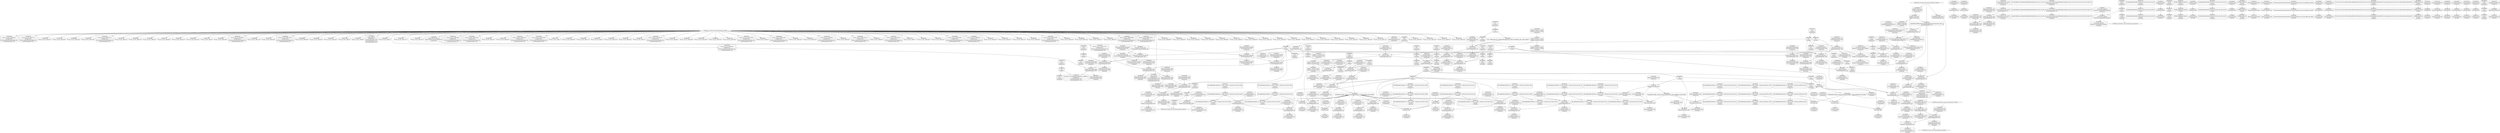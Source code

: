 digraph {
	CE0x4fb4810 [shape=record,shape=Mrecord,label="{CE0x4fb4810|selinux_shm_associate:_shp|Function::selinux_shm_associate&Arg::shp::|*SummSink*}"]
	CE0x6f17a30 [shape=record,shape=Mrecord,label="{CE0x6f17a30|80:_i32,_112:_i8*,_:_CRE_6,7_}"]
	CE0x5020ba0 [shape=record,shape=Mrecord,label="{CE0x5020ba0|get_current:_tmp|*SummSource*}"]
	CE0x4fe7340 [shape=record,shape=Mrecord,label="{CE0x4fe7340|current_sid:_tmp23|security/selinux/hooks.c,218|*SummSink*}"]
	CE0x4faff00 [shape=record,shape=Mrecord,label="{CE0x4faff00|current_sid:_tmp9|security/selinux/hooks.c,218}"]
	CE0x4fb3a80 [shape=record,shape=Mrecord,label="{CE0x4fb3a80|selinux_shm_associate:_tmp2|*SummSink*}"]
	CE0x4fdcd10 [shape=record,shape=Mrecord,label="{CE0x4fdcd10|current_sid:_tmp14|security/selinux/hooks.c,218|*SummSource*}"]
	CE0x4fdb320 [shape=record,shape=Mrecord,label="{CE0x4fdb320|current_sid:_tmp16|security/selinux/hooks.c,218}"]
	CE0x4fab0e0 [shape=record,shape=Mrecord,label="{CE0x4fab0e0|80:_i32,_112:_i8*,_:_CRE_43,44_}"]
	CE0x4fbe3f0 [shape=record,shape=Mrecord,label="{CE0x4fbe3f0|_call_void_mcount()_#3|*SummSource*}"]
	CE0x4fb8290 [shape=record,shape=Mrecord,label="{CE0x4fb8290|80:_i32,_112:_i8*,_:_CRE_31,32_}"]
	CE0x4fa6980 [shape=record,shape=Mrecord,label="{CE0x4fa6980|80:_i32,_112:_i8*,_:_CRE_192,200_|*MultipleSource*|Function::selinux_shm_associate&Arg::shp::|security/selinux/hooks.c,5327}"]
	CE0x4fa88a0 [shape=record,shape=Mrecord,label="{CE0x4fa88a0|80:_i32,_112:_i8*,_:_CRE_92,96_|*MultipleSource*|Function::selinux_shm_associate&Arg::shp::|security/selinux/hooks.c,5327}"]
	CE0x4f9d710 [shape=record,shape=Mrecord,label="{CE0x4f9d710|selinux_shm_associate:_ad|security/selinux/hooks.c, 5324}"]
	CE0x4fb0f90 [shape=record,shape=Mrecord,label="{CE0x4fb0f90|current_sid:_if.then|*SummSink*}"]
	CE0x4fa44d0 [shape=record,shape=Mrecord,label="{CE0x4fa44d0|80:_i32,_112:_i8*,_:_CRE_40,41_}"]
	CE0x4fb9ba0 [shape=record,shape=Mrecord,label="{CE0x4fb9ba0|selinux_shm_associate:_call3|security/selinux/hooks.c,5332}"]
	CE0x4fe6d90 [shape=record,shape=Mrecord,label="{CE0x4fe6d90|COLLAPSED:_GCMRE_current_task_external_global_%struct.task_struct*:_elem_0::|security/selinux/hooks.c,218}"]
	CE0x4f9aea0 [shape=record,shape=Mrecord,label="{CE0x4f9aea0|selinux_shm_associate:_shm_perm1|security/selinux/hooks.c,5330}"]
	CE0x4faf460 [shape=record,shape=Mrecord,label="{CE0x4faf460|i64_2|*Constant*|*SummSink*}"]
	CE0x4f9dde0 [shape=record,shape=Mrecord,label="{CE0x4f9dde0|i64_5|*Constant*}"]
	CE0x4fb7260 [shape=record,shape=Mrecord,label="{CE0x4fb7260|i16_28|*Constant*}"]
	CE0x4fc74e0 [shape=record,shape=Mrecord,label="{CE0x4fc74e0|current_sid:_if.then}"]
	CE0x4fdbe50 [shape=record,shape=Mrecord,label="{CE0x4fdbe50|_call_void_lockdep_rcu_suspicious(i8*_getelementptr_inbounds_(_25_x_i8_,_25_x_i8_*_.str3,_i32_0,_i32_0),_i32_218,_i8*_getelementptr_inbounds_(_45_x_i8_,_45_x_i8_*_.str12,_i32_0,_i32_0))_#10,_!dbg_!27727|security/selinux/hooks.c,218|*SummSource*}"]
	"CONST[source:0(mediator),value:0(static)][purpose:{operation}]"
	CE0x4feb3b0 [shape=record,shape=Mrecord,label="{CE0x4feb3b0|i32_22|*Constant*}"]
	CE0x4fb0000 [shape=record,shape=Mrecord,label="{CE0x4fb0000|current_sid:_tmp9|security/selinux/hooks.c,218|*SummSource*}"]
	CE0x4fe17b0 [shape=record,shape=Mrecord,label="{CE0x4fe17b0|i8*_getelementptr_inbounds_(_45_x_i8_,_45_x_i8_*_.str12,_i32_0,_i32_0)|*Constant*|*SummSource*}"]
	CE0x4fa6af0 [shape=record,shape=Mrecord,label="{CE0x4fa6af0|current_sid:_tmp1|*SummSink*}"]
	CE0x4fa1c10 [shape=record,shape=Mrecord,label="{CE0x4fa1c10|80:_i32,_112:_i8*,_:_CRE_63,64_}"]
	CE0x4fb1e60 [shape=record,shape=Mrecord,label="{CE0x4fb1e60|80:_i32,_112:_i8*,_:_CRE_57,58_}"]
	CE0x4fdc730 [shape=record,shape=Mrecord,label="{CE0x4fdc730|current_sid:_tmp13|security/selinux/hooks.c,218|*SummSink*}"]
	CE0x4f99da0 [shape=record,shape=Mrecord,label="{CE0x4f99da0|current_sid:_do.body|*SummSink*}"]
	CE0x4fec090 [shape=record,shape=Mrecord,label="{CE0x4fec090|current_sid:_tmp22|security/selinux/hooks.c,218|*SummSink*}"]
	CE0x4fc8d70 [shape=record,shape=Mrecord,label="{CE0x4fc8d70|i64_0|*Constant*|*SummSink*}"]
	CE0x4fe2280 [shape=record,shape=Mrecord,label="{CE0x4fe2280|current_sid:_tmp17|security/selinux/hooks.c,218|*SummSource*}"]
	CE0x4febca0 [shape=record,shape=Mrecord,label="{CE0x4febca0|COLLAPSED:_CMRE:_elem_0::|security/selinux/hooks.c,218}"]
	CE0x4fa9b30 [shape=record,shape=Mrecord,label="{CE0x4fa9b30|current_sid:_tmp6|security/selinux/hooks.c,218|*SummSource*}"]
	CE0x4fec2c0 [shape=record,shape=Mrecord,label="{CE0x4fec2c0|current_sid:_tmp23|security/selinux/hooks.c,218}"]
	CE0x4f90ea0 [shape=record,shape=Mrecord,label="{CE0x4f90ea0|avc_has_perm:_requested|Function::avc_has_perm&Arg::requested::}"]
	CE0x4fe4560 [shape=record,shape=Mrecord,label="{CE0x4fe4560|i32_218|*Constant*|*SummSink*}"]
	CE0x4fa4c30 [shape=record,shape=Mrecord,label="{CE0x4fa4c30|80:_i32,_112:_i8*,_:_CRE_15,16_}"]
	CE0x4fdbb30 [shape=record,shape=Mrecord,label="{CE0x4fdbb30|i8_1|*Constant*|*SummSink*}"]
	CE0x4fe3ce0 [shape=record,shape=Mrecord,label="{CE0x4fe3ce0|GLOBAL:_lockdep_rcu_suspicious|*Constant*|*SummSource*}"]
	CE0x4fe1cc0 [shape=record,shape=Mrecord,label="{CE0x4fe1cc0|i64*_getelementptr_inbounds_(_11_x_i64_,_11_x_i64_*___llvm_gcov_ctr125,_i64_0,_i64_9)|*Constant*|*SummSource*}"]
	CE0x6f17940 [shape=record,shape=Mrecord,label="{CE0x6f17940|80:_i32,_112:_i8*,_:_CRE_5,6_}"]
	CE0x4f9a950 [shape=record,shape=Mrecord,label="{CE0x4f9a950|selinux_shm_associate:_type|security/selinux/hooks.c,5329|*SummSink*}"]
	CE0x4f93c70 [shape=record,shape=Mrecord,label="{CE0x4f93c70|current_sid:_do.end}"]
	CE0x4fe3f30 [shape=record,shape=Mrecord,label="{CE0x4fe3f30|i8*_getelementptr_inbounds_(_25_x_i8_,_25_x_i8_*_.str3,_i32_0,_i32_0)|*Constant*|*SummSource*}"]
	CE0x4fb91c0 [shape=record,shape=Mrecord,label="{CE0x4fb91c0|selinux_shm_associate:_call|security/selinux/hooks.c,5325|*SummSource*}"]
	CE0x4fba490 [shape=record,shape=Mrecord,label="{CE0x4fba490|avc_has_perm:_entry|*SummSource*}"]
	CE0x4fe6a70 [shape=record,shape=Mrecord,label="{CE0x4fe6a70|current_sid:_cred|security/selinux/hooks.c,218|*SummSink*}"]
	CE0x4ff7200 [shape=record,shape=Mrecord,label="{CE0x4ff7200|get_current:_tmp2|*SummSource*}"]
	CE0x4f93d40 [shape=record,shape=Mrecord,label="{CE0x4f93d40|current_sid:_do.end|*SummSource*}"]
	CE0x4fa1f60 [shape=record,shape=Mrecord,label="{CE0x4fa1f60|i32_1|*Constant*}"]
	CE0x4f99cd0 [shape=record,shape=Mrecord,label="{CE0x4f99cd0|current_sid:_do.body|*SummSource*}"]
	CE0x4fbd290 [shape=record,shape=Mrecord,label="{CE0x4fbd290|selinux_shm_associate:_tmp5|security/selinux/hooks.c,5327}"]
	CE0x4f9df10 [shape=record,shape=Mrecord,label="{CE0x4f9df10|i64_5|*Constant*|*SummSource*}"]
	CE0x4fbbe50 [shape=record,shape=Mrecord,label="{CE0x4fbbe50|current_sid:_tmp1}"]
	CE0x4fe1af0 [shape=record,shape=Mrecord,label="{CE0x4fe1af0|i64*_getelementptr_inbounds_(_11_x_i64_,_11_x_i64_*___llvm_gcov_ctr125,_i64_0,_i64_9)|*Constant*}"]
	CE0x4fb58f0 [shape=record,shape=Mrecord,label="{CE0x4fb58f0|80:_i32,_112:_i8*,_:_CRE_34,35_}"]
	CE0x4fc43d0 [shape=record,shape=Mrecord,label="{CE0x4fc43d0|i32_78|*Constant*}"]
	CE0x4fa3150 [shape=record,shape=Mrecord,label="{CE0x4fa3150|80:_i32,_112:_i8*,_:_CRE_84,88_|*MultipleSource*|Function::selinux_shm_associate&Arg::shp::|security/selinux/hooks.c,5327}"]
	CE0x4fb34a0 [shape=record,shape=Mrecord,label="{CE0x4fb34a0|i32_1|*Constant*|*SummSink*}"]
	CE0x4fb6940 [shape=record,shape=Mrecord,label="{CE0x4fb6940|selinux_shm_associate:_tmp4|security/selinux/hooks.c,5327|*SummSink*}"]
	CE0x4fba940 [shape=record,shape=Mrecord,label="{CE0x4fba940|80:_i32,_112:_i8*,_:_CRE_17,18_}"]
	CE0x4fa85d0 [shape=record,shape=Mrecord,label="{CE0x4fa85d0|selinux_shm_associate:_call|security/selinux/hooks.c,5325}"]
	CE0x4fbbb70 [shape=record,shape=Mrecord,label="{CE0x4fbbb70|GLOBAL:_current_sid|*Constant*|*SummSink*}"]
	CE0x4fab340 [shape=record,shape=Mrecord,label="{CE0x4fab340|80:_i32,_112:_i8*,_:_CRE_45,46_}"]
	CE0x4fa4ed0 [shape=record,shape=Mrecord,label="{CE0x4fa4ed0|get_current:_tmp|*SummSink*}"]
	CE0x4fa7230 [shape=record,shape=Mrecord,label="{CE0x4fa7230|selinux_shm_associate:_entry|*SummSink*}"]
	CE0x4fe7530 [shape=record,shape=Mrecord,label="{CE0x4fe7530|i32_1|*Constant*}"]
	CE0x4fa63e0 [shape=record,shape=Mrecord,label="{CE0x4fa63e0|80:_i32,_112:_i8*,_:_CRE_172,176_|*MultipleSource*|Function::selinux_shm_associate&Arg::shp::|security/selinux/hooks.c,5327}"]
	CE0x4f9ac10 [shape=record,shape=Mrecord,label="{CE0x4f9ac10|i8_4|*Constant*|*SummSource*}"]
	CE0x4fac080 [shape=record,shape=Mrecord,label="{CE0x4fac080|_ret_i32_%retval.0,_!dbg_!27728|security/selinux/avc.c,775}"]
	CE0x4f97e90 [shape=record,shape=Mrecord,label="{CE0x4f97e90|_ret_i32_%call3,_!dbg_!27729|security/selinux/hooks.c,5332|*SummSource*}"]
	CE0x4faf4f0 [shape=record,shape=Mrecord,label="{CE0x4faf4f0|i64_3|*Constant*}"]
	CE0x4892040 [shape=record,shape=Mrecord,label="{CE0x4892040|80:_i32,_112:_i8*,_:_CRE_65,66_}"]
	CE0x4f9e680 [shape=record,shape=Mrecord,label="{CE0x4f9e680|80:_i32,_112:_i8*,_:_CRE_49,50_}"]
	CE0x4f97540 [shape=record,shape=Mrecord,label="{CE0x4f97540|i64*_getelementptr_inbounds_(_2_x_i64_,_2_x_i64_*___llvm_gcov_ctr312,_i64_0,_i64_0)|*Constant*|*SummSink*}"]
	CE0x4fb92b0 [shape=record,shape=Mrecord,label="{CE0x4fb92b0|selinux_shm_associate:_shp|Function::selinux_shm_associate&Arg::shp::}"]
	CE0x4fb5f00 [shape=record,shape=Mrecord,label="{CE0x4fb5f00|selinux_shm_associate:_shm_perm|security/selinux/hooks.c,5327}"]
	CE0x4fb6560 [shape=record,shape=Mrecord,label="{CE0x4fb6560|selinux_shm_associate:_security|security/selinux/hooks.c,5327|*SummSink*}"]
	CE0x4f9d1c0 [shape=record,shape=Mrecord,label="{CE0x4f9d1c0|80:_i32,_112:_i8*,_:_CRE_23,24_}"]
	CE0x4fe7170 [shape=record,shape=Mrecord,label="{CE0x4fe7170|current_sid:_tmp23|security/selinux/hooks.c,218|*SummSource*}"]
	CE0x4fbc0e0 [shape=record,shape=Mrecord,label="{CE0x4fbc0e0|current_sid:_tmp1|*SummSource*}"]
	CE0x4fa7800 [shape=record,shape=Mrecord,label="{CE0x4fa7800|current_sid:_land.lhs.true2|*SummSink*}"]
	CE0x4fa4140 [shape=record,shape=Mrecord,label="{CE0x4fa4140|get_current:_tmp1|*SummSource*}"]
	CE0x4f9eb60 [shape=record,shape=Mrecord,label="{CE0x4f9eb60|%struct.task_struct*_(%struct.task_struct**)*_asm_movq_%gs:$_1:P_,$0_,_r,im,_dirflag_,_fpsr_,_flags_|*SummSink*}"]
	CE0x4fa9600 [shape=record,shape=Mrecord,label="{CE0x4fa9600|current_sid:_tmp5|security/selinux/hooks.c,218}"]
	CE0x4fe4cb0 [shape=record,shape=Mrecord,label="{CE0x4fe4cb0|get_current:_tmp4|./arch/x86/include/asm/current.h,14|*SummSource*}"]
	CE0x4fa3000 [shape=record,shape=Mrecord,label="{CE0x4fa3000|80:_i32,_112:_i8*,_:_CRE_80,84_|*MultipleSource*|Function::selinux_shm_associate&Arg::shp::|security/selinux/hooks.c,5327}"]
	CE0x4fa0b40 [shape=record,shape=Mrecord,label="{CE0x4fa0b40|selinux_shm_associate:_shp|Function::selinux_shm_associate&Arg::shp::|*SummSource*}"]
	CE0x4fb3af0 [shape=record,shape=Mrecord,label="{CE0x4fb3af0|selinux_shm_associate:_tmp2|*SummSource*}"]
	CE0x4fb0880 [shape=record,shape=Mrecord,label="{CE0x4fb0880|current_sid:_tmp11|security/selinux/hooks.c,218}"]
	CE0x63776d0 [shape=record,shape=Mrecord,label="{CE0x63776d0|80:_i32,_112:_i8*,_:_CRE_2,3_}"]
	CE0x4fb5210 [shape=record,shape=Mrecord,label="{CE0x4fb5210|80:_i32,_112:_i8*,_:_CRE_8,9_}"]
	CE0x4f916e0 [shape=record,shape=Mrecord,label="{CE0x4f916e0|_ret_i32_%retval.0,_!dbg_!27728|security/selinux/avc.c,775|*SummSource*}"]
	CE0x4fe31e0 [shape=record,shape=Mrecord,label="{CE0x4fe31e0|i64*_getelementptr_inbounds_(_11_x_i64_,_11_x_i64_*___llvm_gcov_ctr125,_i64_0,_i64_10)|*Constant*|*SummSink*}"]
	CE0x4f96cb0 [shape=record,shape=Mrecord,label="{CE0x4f96cb0|get_current:_entry}"]
	CE0x4fc4060 [shape=record,shape=Mrecord,label="{CE0x4fc4060|_ret_%struct.task_struct*_%tmp4,_!dbg_!27714|./arch/x86/include/asm/current.h,14}"]
	CE0x4febe20 [shape=record,shape=Mrecord,label="{CE0x4febe20|current_sid:_tmp22|security/selinux/hooks.c,218}"]
	CE0x4fc45e0 [shape=record,shape=Mrecord,label="{CE0x4fc45e0|i32_78|*Constant*|*SummSource*}"]
	CE0x4ff7270 [shape=record,shape=Mrecord,label="{CE0x4ff7270|get_current:_tmp2|*SummSink*}"]
	CE0x4fb6af0 [shape=record,shape=Mrecord,label="{CE0x4fb6af0|avc_has_perm:_requested|Function::avc_has_perm&Arg::requested::|*SummSink*}"]
	CE0x4fafbf0 [shape=record,shape=Mrecord,label="{CE0x4fafbf0|GLOBAL:_current_task|Global_var:current_task|*SummSource*}"]
	CE0x4fa4a10 [shape=record,shape=Mrecord,label="{CE0x4fa4a10|get_current:_tmp1}"]
	CE0x4f9da20 [shape=record,shape=Mrecord,label="{CE0x4f9da20|current_sid:_tobool1|security/selinux/hooks.c,218|*SummSource*}"]
	CE0x4faea10 [shape=record,shape=Mrecord,label="{CE0x4faea10|4:_i32,_:_CRE_0,2_|*MultipleSource*|security/selinux/hooks.c,5332|security/selinux/hooks.c,5327|security/selinux/hooks.c,5327}"]
	CE0x4fbf080 [shape=record,shape=Mrecord,label="{CE0x4fbf080|i32_0|*Constant*}"]
	CE0x4fdb610 [shape=record,shape=Mrecord,label="{CE0x4fdb610|current_sid:_tmp16|security/selinux/hooks.c,218|*SummSink*}"]
	CE0x4fa7f10 [shape=record,shape=Mrecord,label="{CE0x4fa7f10|current_sid:_sid|security/selinux/hooks.c,220|*SummSource*}"]
	CE0x4f97a90 [shape=record,shape=Mrecord,label="{CE0x4f97a90|selinux_shm_associate:_tmp1}"]
	CE0x4fb3870 [shape=record,shape=Mrecord,label="{CE0x4fb3870|_call_void_mcount()_#3}"]
	CE0x4facac0 [shape=record,shape=Mrecord,label="{CE0x4facac0|i64*_getelementptr_inbounds_(_11_x_i64_,_11_x_i64_*___llvm_gcov_ctr125,_i64_0,_i64_8)|*Constant*|*SummSource*}"]
	CE0x4f9e800 [shape=record,shape=Mrecord,label="{CE0x4f9e800|GLOBAL:_current_task|Global_var:current_task}"]
	CE0x4fbe070 [shape=record,shape=Mrecord,label="{CE0x4fbe070|i32_(i32,_i32,_i16,_i32,_%struct.common_audit_data*)*_bitcast_(i32_(i32,_i32,_i16,_i32,_%struct.common_audit_data.495*)*_avc_has_perm_to_i32_(i32,_i32,_i16,_i32,_%struct.common_audit_data*)*)|*Constant*}"]
	"CONST[source:0(mediator),value:2(dynamic)][purpose:{subject}]"
	CE0x4fb6e20 [shape=record,shape=Mrecord,label="{CE0x4fb6e20|avc_has_perm:_tsid|Function::avc_has_perm&Arg::tsid::}"]
	CE0x4faf560 [shape=record,shape=Mrecord,label="{CE0x4faf560|i64_3|*Constant*|*SummSource*}"]
	CE0x4facf10 [shape=record,shape=Mrecord,label="{CE0x4facf10|current_sid:_tmp15|security/selinux/hooks.c,218|*SummSource*}"]
	CE0x4fadd40 [shape=record,shape=Mrecord,label="{CE0x4fadd40|selinux_shm_associate:_ipc_id|security/selinux/hooks.c,5330|*SummSource*}"]
	CE0x4faa5f0 [shape=record,shape=Mrecord,label="{CE0x4faa5f0|80:_i32,_112:_i8*,_:_CRE_0,1_}"]
	CE0x4ff7340 [shape=record,shape=Mrecord,label="{CE0x4ff7340|get_current:_tmp4|./arch/x86/include/asm/current.h,14}"]
	CE0x4fcbee0 [shape=record,shape=Mrecord,label="{CE0x4fcbee0|i64*_getelementptr_inbounds_(_11_x_i64_,_11_x_i64_*___llvm_gcov_ctr125,_i64_0,_i64_6)|*Constant*}"]
	CE0x4fc4570 [shape=record,shape=Mrecord,label="{CE0x4fc4570|i32_78|*Constant*|*SummSink*}"]
	CE0x4fb7bf0 [shape=record,shape=Mrecord,label="{CE0x4fb7bf0|80:_i32,_112:_i8*,_:_CRE_70,71_}"]
	CE0x4f9cfe0 [shape=record,shape=Mrecord,label="{CE0x4f9cfe0|80:_i32,_112:_i8*,_:_CRE_21,22_}"]
	CE0x4f9ada0 [shape=record,shape=Mrecord,label="{CE0x4f9ada0|i8_4|*Constant*|*SummSink*}"]
	CE0x4f96c00 [shape=record,shape=Mrecord,label="{CE0x4f96c00|GLOBAL:_get_current|*Constant*|*SummSink*}"]
	CE0x4fa7c00 [shape=record,shape=Mrecord,label="{CE0x4fa7c00|80:_i32,_112:_i8*,_:_CRE_76,80_|*MultipleSource*|Function::selinux_shm_associate&Arg::shp::|security/selinux/hooks.c,5327}"]
	CE0x4faa330 [shape=record,shape=Mrecord,label="{CE0x4faa330|current_sid:_tmp7|security/selinux/hooks.c,218|*SummSink*}"]
	CE0x4fa21e0 [shape=record,shape=Mrecord,label="{CE0x4fa21e0|current_sid:_tmp3|*SummSink*}"]
	CE0x4fc8ab0 [shape=record,shape=Mrecord,label="{CE0x4fc8ab0|i64_0|*Constant*}"]
	CE0x4f96d90 [shape=record,shape=Mrecord,label="{CE0x4f96d90|get_current:_entry|*SummSource*}"]
	CE0x4fdde00 [shape=record,shape=Mrecord,label="{CE0x4fdde00|0:_i8,_:_GCMR_current_sid.__warned_internal_global_i8_0,_section_.data.unlikely_,_align_1:_elem_0:default:}"]
	CE0x4f9cdb0 [shape=record,shape=Mrecord,label="{CE0x4f9cdb0|i64_1|*Constant*|*SummSource*}"]
	CE0x4f90c80 [shape=record,shape=Mrecord,label="{CE0x4f90c80|i32_(i32,_i32,_i16,_i32,_%struct.common_audit_data*)*_bitcast_(i32_(i32,_i32,_i16,_i32,_%struct.common_audit_data.495*)*_avc_has_perm_to_i32_(i32,_i32,_i16,_i32,_%struct.common_audit_data*)*)|*Constant*|*SummSource*}"]
	CE0x4fae490 [shape=record,shape=Mrecord,label="{CE0x4fae490|selinux_shm_associate:_sid2|security/selinux/hooks.c,5332|*SummSource*}"]
	CE0x4fbe800 [shape=record,shape=Mrecord,label="{CE0x4fbe800|avc_has_perm:_ssid|Function::avc_has_perm&Arg::ssid::}"]
	CE0x4faf230 [shape=record,shape=Mrecord,label="{CE0x4faf230|i64*_getelementptr_inbounds_(_11_x_i64_,_11_x_i64_*___llvm_gcov_ctr125,_i64_0,_i64_6)|*Constant*|*SummSink*}"]
	CE0x4fe1820 [shape=record,shape=Mrecord,label="{CE0x4fe1820|i8*_getelementptr_inbounds_(_45_x_i8_,_45_x_i8_*_.str12,_i32_0,_i32_0)|*Constant*|*SummSink*}"]
	CE0x4feb1e0 [shape=record,shape=Mrecord,label="{CE0x4feb1e0|current_sid:_tmp21|security/selinux/hooks.c,218|*SummSink*}"]
	CE0x4fdcb90 [shape=record,shape=Mrecord,label="{CE0x4fdcb90|current_sid:_tmp14|security/selinux/hooks.c,218}"]
	CE0x4fcbc50 [shape=record,shape=Mrecord,label="{CE0x4fcbc50|current_sid:_tmp12|security/selinux/hooks.c,218|*SummSink*}"]
	CE0x4fb0d50 [shape=record,shape=Mrecord,label="{CE0x4fb0d50|get_current:_tmp3|*SummSink*}"]
	CE0x4fba2c0 [shape=record,shape=Mrecord,label="{CE0x4fba2c0|i32_(i32,_i32,_i16,_i32,_%struct.common_audit_data*)*_bitcast_(i32_(i32,_i32,_i16,_i32,_%struct.common_audit_data.495*)*_avc_has_perm_to_i32_(i32,_i32,_i16,_i32,_%struct.common_audit_data*)*)|*Constant*|*SummSink*}"]
	CE0x4fdbec0 [shape=record,shape=Mrecord,label="{CE0x4fdbec0|_call_void_lockdep_rcu_suspicious(i8*_getelementptr_inbounds_(_25_x_i8_,_25_x_i8_*_.str3,_i32_0,_i32_0),_i32_218,_i8*_getelementptr_inbounds_(_45_x_i8_,_45_x_i8_*_.str12,_i32_0,_i32_0))_#10,_!dbg_!27727|security/selinux/hooks.c,218|*SummSink*}"]
	CE0x5023ff0 [shape=record,shape=Mrecord,label="{CE0x5023ff0|i64*_getelementptr_inbounds_(_2_x_i64_,_2_x_i64_*___llvm_gcov_ctr98,_i64_0,_i64_1)|*Constant*|*SummSource*}"]
	CE0x4fc4e70 [shape=record,shape=Mrecord,label="{CE0x4fc4e70|current_sid:_tobool|security/selinux/hooks.c,218}"]
	CE0x4faf670 [shape=record,shape=Mrecord,label="{CE0x4faf670|current_sid:_tmp4|security/selinux/hooks.c,218}"]
	CE0x4fe43d0 [shape=record,shape=Mrecord,label="{CE0x4fe43d0|i32_218|*Constant*|*SummSource*}"]
	CE0x4fba6c0 [shape=record,shape=Mrecord,label="{CE0x4fba6c0|selinux_shm_associate:_call3|security/selinux/hooks.c,5332|*SummSource*}"]
	CE0x4fe1e50 [shape=record,shape=Mrecord,label="{CE0x4fe1e50|i64*_getelementptr_inbounds_(_11_x_i64_,_11_x_i64_*___llvm_gcov_ctr125,_i64_0,_i64_9)|*Constant*|*SummSink*}"]
	CE0x4fa8be0 [shape=record,shape=Mrecord,label="{CE0x4fa8be0|80:_i32,_112:_i8*,_:_CRE_100,102_|*MultipleSource*|Function::selinux_shm_associate&Arg::shp::|security/selinux/hooks.c,5327}"]
	CE0x6652080 [shape=record,shape=Mrecord,label="{CE0x6652080|80:_i32,_112:_i8*,_:_CRE_10,11_}"]
	CE0x4fe4040 [shape=record,shape=Mrecord,label="{CE0x4fe4040|i8*_getelementptr_inbounds_(_25_x_i8_,_25_x_i8_*_.str3,_i32_0,_i32_0)|*Constant*|*SummSink*}"]
	CE0x4fa7e20 [shape=record,shape=Mrecord,label="{CE0x4fa7e20|current_sid:_sid|security/selinux/hooks.c,220}"]
	CE0x4fbc290 [shape=record,shape=Mrecord,label="{CE0x4fbc290|selinux_shm_associate:_tmp|*SummSink*}"]
	CE0x4fa3510 [shape=record,shape=Mrecord,label="{CE0x4fa3510|selinux_shm_associate:_ad|security/selinux/hooks.c, 5324|*SummSource*}"]
	CE0x4a5c3c0 [shape=record,shape=Mrecord,label="{CE0x4a5c3c0|80:_i32,_112:_i8*,_:_CRE_24,25_}"]
	CE0x4f98540 [shape=record,shape=Mrecord,label="{CE0x4f98540|current_sid:_bb}"]
	CE0x4fa5c60 [shape=record,shape=Mrecord,label="{CE0x4fa5c60|80:_i32,_112:_i8*,_:_CRE_144,152_|*MultipleSource*|Function::selinux_shm_associate&Arg::shp::|security/selinux/hooks.c,5327}"]
	CE0x4fbbde0 [shape=record,shape=Mrecord,label="{CE0x4fbbde0|i64_1|*Constant*}"]
	CE0x4fe5380 [shape=record,shape=Mrecord,label="{CE0x4fe5380|current_sid:_tmp}"]
	CE0x4fe5040 [shape=record,shape=Mrecord,label="{CE0x4fe5040|i64*_getelementptr_inbounds_(_11_x_i64_,_11_x_i64_*___llvm_gcov_ctr125,_i64_0,_i64_0)|*Constant*|*SummSource*}"]
	CE0x4f9ef80 [shape=record,shape=Mrecord,label="{CE0x4f9ef80|current_sid:_tmp2}"]
	CE0x4f9aac0 [shape=record,shape=Mrecord,label="{CE0x4f9aac0|i8_4|*Constant*}"]
	CE0x4fa6cd0 [shape=record,shape=Mrecord,label="{CE0x4fa6cd0|i64*_getelementptr_inbounds_(_11_x_i64_,_11_x_i64_*___llvm_gcov_ctr125,_i64_0,_i64_1)|*Constant*}"]
	CE0x4fa9280 [shape=record,shape=Mrecord,label="{CE0x4fa9280|80:_i32,_112:_i8*,_:_CRE_128,136_|*MultipleSource*|Function::selinux_shm_associate&Arg::shp::|security/selinux/hooks.c,5327}"]
	CE0x4fab960 [shape=record,shape=Mrecord,label="{CE0x4fab960|avc_has_perm:_tclass|Function::avc_has_perm&Arg::tclass::}"]
	CE0x4fdc6c0 [shape=record,shape=Mrecord,label="{CE0x4fdc6c0|current_sid:_tmp13|security/selinux/hooks.c,218|*SummSource*}"]
	CE0x6377570 [shape=record,shape=Mrecord,label="{CE0x6377570|80:_i32,_112:_i8*,_:_CRE_1,2_}"]
	CE0x4fc72d0 [shape=record,shape=Mrecord,label="{CE0x4fc72d0|current_sid:_land.lhs.true}"]
	CE0x4faf770 [shape=record,shape=Mrecord,label="{CE0x4faf770|current_sid:_tmp4|security/selinux/hooks.c,218|*SummSource*}"]
	CE0x4fe9420 [shape=record,shape=Mrecord,label="{CE0x4fe9420|get_current:_bb|*SummSource*}"]
	CE0x4fb37d0 [shape=record,shape=Mrecord,label="{CE0x4fb37d0|i64*_getelementptr_inbounds_(_2_x_i64_,_2_x_i64_*___llvm_gcov_ctr312,_i64_0,_i64_1)|*Constant*|*SummSink*}"]
	CE0x4fe3130 [shape=record,shape=Mrecord,label="{CE0x4fe3130|i64*_getelementptr_inbounds_(_11_x_i64_,_11_x_i64_*___llvm_gcov_ctr125,_i64_0,_i64_10)|*Constant*|*SummSource*}"]
	CE0x4fa42f0 [shape=record,shape=Mrecord,label="{CE0x4fa42f0|80:_i32,_112:_i8*,_:_CRE_38,39_}"]
	CE0x4f9b3a0 [shape=record,shape=Mrecord,label="{CE0x4f9b3a0|selinux_shm_associate:_tmp6|security/selinux/hooks.c,5330|*SummSink*}"]
	CE0x4fc4170 [shape=record,shape=Mrecord,label="{CE0x4fc4170|_ret_%struct.task_struct*_%tmp4,_!dbg_!27714|./arch/x86/include/asm/current.h,14|*SummSink*}"]
	CE0x4fa2d00 [shape=record,shape=Mrecord,label="{CE0x4fa2d00|80:_i32,_112:_i8*,_:_CRE_71,72_}"]
	CE0x4faa200 [shape=record,shape=Mrecord,label="{CE0x4faa200|current_sid:_tmp7|security/selinux/hooks.c,218|*SummSource*}"]
	CE0x6652010 [shape=record,shape=Mrecord,label="{CE0x6652010|80:_i32,_112:_i8*,_:_CRE_4,5_}"]
	CE0x4fe8fa0 [shape=record,shape=Mrecord,label="{CE0x4fe8fa0|current_sid:_tmp24|security/selinux/hooks.c,220|*SummSource*}"]
	CE0x4fa2e30 [shape=record,shape=Mrecord,label="{CE0x4fa2e30|i32_10|*Constant*}"]
	"CONST[source:0(mediator),value:2(dynamic)][purpose:{object}]"
	CE0x4f913a0 [shape=record,shape=Mrecord,label="{CE0x4f913a0|avc_has_perm:_auditdata|Function::avc_has_perm&Arg::auditdata::|*SummSource*}"]
	CE0x4fb9440 [shape=record,shape=Mrecord,label="{CE0x4fb9440|GLOBAL:_current_sid|*Constant*}"]
	CE0x4f93e30 [shape=record,shape=Mrecord,label="{CE0x4f93e30|current_sid:_do.end|*SummSink*}"]
	CE0x4f9d0d0 [shape=record,shape=Mrecord,label="{CE0x4f9d0d0|80:_i32,_112:_i8*,_:_CRE_22,23_}"]
	CE0x4fe4230 [shape=record,shape=Mrecord,label="{CE0x4fe4230|i32_218|*Constant*}"]
	CE0x4fe29c0 [shape=record,shape=Mrecord,label="{CE0x4fe29c0|current_sid:_tmp18|security/selinux/hooks.c,218|*SummSink*}"]
	CE0x4fe6a00 [shape=record,shape=Mrecord,label="{CE0x4fe6a00|current_sid:_cred|security/selinux/hooks.c,218|*SummSource*}"]
	CE0x4fb4930 [shape=record,shape=Mrecord,label="{CE0x4fb4930|COLLAPSED:_GCMRE___llvm_gcov_ctr125_internal_global_11_x_i64_zeroinitializer:_elem_0:default:}"]
	CE0x4fb1a10 [shape=record,shape=Mrecord,label="{CE0x4fb1a10|selinux_shm_associate:_ad|security/selinux/hooks.c, 5324|*SummSink*}"]
	CE0x4fb04f0 [shape=record,shape=Mrecord,label="{CE0x4fb04f0|current_sid:_tmp10|security/selinux/hooks.c,218|*SummSource*}"]
	CE0x4fdb9c0 [shape=record,shape=Mrecord,label="{CE0x4fdb9c0|i8_1|*Constant*|*SummSource*}"]
	CE0x4f9e8e0 [shape=record,shape=Mrecord,label="{CE0x4f9e8e0|%struct.task_struct*_(%struct.task_struct**)*_asm_movq_%gs:$_1:P_,$0_,_r,im,_dirflag_,_fpsr_,_flags_}"]
	CE0x4f9e2f0 [shape=record,shape=Mrecord,label="{CE0x4f9e2f0|80:_i32,_112:_i8*,_:_CRE_46,47_}"]
	CE0x4faec90 [shape=record,shape=Mrecord,label="{CE0x4faec90|selinux_shm_associate:_tmp7|security/selinux/hooks.c,5332}"]
	CE0x4fcafb0 [shape=record,shape=Mrecord,label="{CE0x4fcafb0|_call_void_mcount()_#3|*SummSource*}"]
	CE0x4fb09b0 [shape=record,shape=Mrecord,label="{CE0x4fb09b0|current_sid:_tmp11|security/selinux/hooks.c,218|*SummSource*}"]
	CE0x4faf2a0 [shape=record,shape=Mrecord,label="{CE0x4faf2a0|i64_2|*Constant*}"]
	CE0x4f9e180 [shape=record,shape=Mrecord,label="{CE0x4f9e180|i64_4|*Constant*}"]
	CE0x4fb00d0 [shape=record,shape=Mrecord,label="{CE0x4fb00d0|current_sid:_tmp9|security/selinux/hooks.c,218|*SummSink*}"]
	CE0x4fc4700 [shape=record,shape=Mrecord,label="{CE0x4fc4700|current_sid:_cred|security/selinux/hooks.c,218}"]
	CE0x4f98030 [shape=record,shape=Mrecord,label="{CE0x4f98030|_ret_i32_%call3,_!dbg_!27729|security/selinux/hooks.c,5332|*SummSink*}"]
	CE0x4fbd8c0 [shape=record,shape=Mrecord,label="{CE0x4fbd8c0|selinux_shm_associate:_type|security/selinux/hooks.c,5329}"]
	CE0x4fb5150 [shape=record,shape=Mrecord,label="{CE0x4fb5150|80:_i32,_112:_i8*,_:_CRE_7,8_}"]
	CE0x4fa6200 [shape=record,shape=Mrecord,label="{CE0x4fa6200|80:_i32,_112:_i8*,_:_CRE_168,172_|*MultipleSource*|Function::selinux_shm_associate&Arg::shp::|security/selinux/hooks.c,5327}"]
	CE0x4f9b010 [shape=record,shape=Mrecord,label="{CE0x4f9b010|selinux_shm_associate:_key|security/selinux/hooks.c,5330|*SummSource*}"]
	CE0x4fb6710 [shape=record,shape=Mrecord,label="{CE0x4fb6710|selinux_shm_associate:_security|security/selinux/hooks.c,5327|*SummSource*}"]
	"CONST[source:1(input),value:2(dynamic)][purpose:{subject}]"
	CE0x4faf840 [shape=record,shape=Mrecord,label="{CE0x4faf840|current_sid:_tmp4|security/selinux/hooks.c,218|*SummSink*}"]
	CE0x4fc4770 [shape=record,shape=Mrecord,label="{CE0x4fc4770|current_sid:_sid|security/selinux/hooks.c,220|*SummSink*}"]
	CE0x4a5c550 [shape=record,shape=Mrecord,label="{CE0x4a5c550|80:_i32,_112:_i8*,_:_CRE_26,27_}"]
	CE0x4f9e550 [shape=record,shape=Mrecord,label="{CE0x4f9e550|80:_i32,_112:_i8*,_:_CRE_48,49_}"]
	CE0x4fb5800 [shape=record,shape=Mrecord,label="{CE0x4fb5800|80:_i32,_112:_i8*,_:_CRE_33,34_}"]
	CE0x4fb89c0 [shape=record,shape=Mrecord,label="{CE0x4fb89c0|80:_i32,_112:_i8*,_:_CRE_54,55_}"]
	CE0x4fb1af0 [shape=record,shape=Mrecord,label="{CE0x4fb1af0|i64*_getelementptr_inbounds_(_2_x_i64_,_2_x_i64_*___llvm_gcov_ctr312,_i64_0,_i64_1)|*Constant*|*SummSource*}"]
	CE0x4fe3250 [shape=record,shape=Mrecord,label="{CE0x4fe3250|current_sid:_tmp19|security/selinux/hooks.c,218|*SummSink*}"]
	CE0x4f9af30 [shape=record,shape=Mrecord,label="{CE0x4f9af30|selinux_shm_associate:_shm_perm1|security/selinux/hooks.c,5330|*SummSource*}"]
	CE0x4fc96e0 [shape=record,shape=Mrecord,label="{CE0x4fc96e0|current_sid:_tmp2|*SummSource*}"]
	CE0x4fab800 [shape=record,shape=Mrecord,label="{CE0x4fab800|i16_28|*Constant*|*SummSink*}"]
	CE0x4fe2580 [shape=record,shape=Mrecord,label="{CE0x4fe2580|current_sid:_tmp19|security/selinux/hooks.c,218|*SummSource*}"]
	CE0x4f9ce20 [shape=record,shape=Mrecord,label="{CE0x4f9ce20|i64_1|*Constant*}"]
	CE0x4f918c0 [shape=record,shape=Mrecord,label="{CE0x4f918c0|_ret_i32_%retval.0,_!dbg_!27728|security/selinux/avc.c,775|*SummSink*}"]
	CE0x4fbdb60 [shape=record,shape=Mrecord,label="{CE0x4fbdb60|i32_3|*Constant*}"]
	CE0x4fe3e70 [shape=record,shape=Mrecord,label="{CE0x4fe3e70|i8*_getelementptr_inbounds_(_25_x_i8_,_25_x_i8_*_.str3,_i32_0,_i32_0)|*Constant*}"]
	CE0x4fad920 [shape=record,shape=Mrecord,label="{CE0x4fad920|selinux_shm_associate:_u|security/selinux/hooks.c,5330|*SummSource*}"]
	CE0x4f9b540 [shape=record,shape=Mrecord,label="{CE0x4f9b540|selinux_shm_associate:_key|security/selinux/hooks.c,5330|*SummSink*}"]
	CE0x4f99b90 [shape=record,shape=Mrecord,label="{CE0x4f99b90|i64*_getelementptr_inbounds_(_11_x_i64_,_11_x_i64_*___llvm_gcov_ctr125,_i64_0,_i64_0)|*Constant*|*SummSink*}"]
	CE0x4faf5d0 [shape=record,shape=Mrecord,label="{CE0x4faf5d0|i64_3|*Constant*|*SummSink*}"]
	CE0x4fa1ae0 [shape=record,shape=Mrecord,label="{CE0x4fa1ae0|80:_i32,_112:_i8*,_:_CRE_62,63_}"]
	CE0x4fa65c0 [shape=record,shape=Mrecord,label="{CE0x4fa65c0|80:_i32,_112:_i8*,_:_CRE_176,184_|*MultipleSource*|Function::selinux_shm_associate&Arg::shp::|security/selinux/hooks.c,5327}"]
	CE0x4fad6a0 [shape=record,shape=Mrecord,label="{CE0x4fad6a0|selinux_shm_associate:_ipc_id|security/selinux/hooks.c,5330}"]
	CE0x4feb8e0 [shape=record,shape=Mrecord,label="{CE0x4feb8e0|current_sid:_security|security/selinux/hooks.c,218|*SummSource*}"]
	CE0x4fa6d70 [shape=record,shape=Mrecord,label="{CE0x4fa6d70|i64*_getelementptr_inbounds_(_11_x_i64_,_11_x_i64_*___llvm_gcov_ctr125,_i64_0,_i64_1)|*Constant*|*SummSource*}"]
	CE0x4fb0370 [shape=record,shape=Mrecord,label="{CE0x4fb0370|current_sid:_tmp10|security/selinux/hooks.c,218}"]
	CE0x4fe8e10 [shape=record,shape=Mrecord,label="{CE0x4fe8e10|current_sid:_tmp24|security/selinux/hooks.c,220}"]
	CE0x4faa580 [shape=record,shape=Mrecord,label="{CE0x4faa580|80:_i32,_112:_i8*,_:_CRE_3,4_}"]
	CE0x4fac1f0 [shape=record,shape=Mrecord,label="{CE0x4fac1f0|i64*_getelementptr_inbounds_(_11_x_i64_,_11_x_i64_*___llvm_gcov_ctr125,_i64_0,_i64_8)|*Constant*}"]
	CE0x4fa7ac0 [shape=record,shape=Mrecord,label="{CE0x4fa7ac0|current_sid:_if.end|*SummSink*}"]
	CE0x4fa5e40 [shape=record,shape=Mrecord,label="{CE0x4fa5e40|80:_i32,_112:_i8*,_:_CRE_152,160_|*MultipleSource*|Function::selinux_shm_associate&Arg::shp::|security/selinux/hooks.c,5327}"]
	CE0x4fe9130 [shape=record,shape=Mrecord,label="{CE0x4fe9130|current_sid:_tmp24|security/selinux/hooks.c,220|*SummSink*}"]
	CE0x4f9a9c0 [shape=record,shape=Mrecord,label="{CE0x4f9a9c0|selinux_shm_associate:_tmp4|security/selinux/hooks.c,5327}"]
	CE0x4fb3ee0 [shape=record,shape=Mrecord,label="{CE0x4fb3ee0|selinux_shm_associate:_tmp3|*SummSource*}"]
	CE0x4faafb0 [shape=record,shape=Mrecord,label="{CE0x4faafb0|80:_i32,_112:_i8*,_:_CRE_42,43_}"]
	CE0x4fbab20 [shape=record,shape=Mrecord,label="{CE0x4fbab20|80:_i32,_112:_i8*,_:_CRE_19,20_}"]
	CE0x4fbdf30 [shape=record,shape=Mrecord,label="{CE0x4fbdf30|i32_3|*Constant*|*SummSink*}"]
	CE0x4feb950 [shape=record,shape=Mrecord,label="{CE0x4feb950|current_sid:_security|security/selinux/hooks.c,218|*SummSink*}"]
	CE0x4fe2bf0 [shape=record,shape=Mrecord,label="{CE0x4fe2bf0|current_sid:_tmp19|security/selinux/hooks.c,218}"]
	CE0x4fa3380 [shape=record,shape=Mrecord,label="{CE0x4fa3380|80:_i32,_112:_i8*,_:_CRE_88,92_|*MultipleSource*|Function::selinux_shm_associate&Arg::shp::|security/selinux/hooks.c,5327}"]
	CE0x4fb5e00 [shape=record,shape=Mrecord,label="{CE0x4fb5e00|i32_0|*Constant*|*SummSink*}"]
	CE0x4fb8760 [shape=record,shape=Mrecord,label="{CE0x4fb8760|80:_i32,_112:_i8*,_:_CRE_52,53_}"]
	CE0x4faa080 [shape=record,shape=Mrecord,label="{CE0x4faa080|current_sid:_tmp7|security/selinux/hooks.c,218}"]
	CE0x4fa81f0 [shape=record,shape=Mrecord,label="{CE0x4fa81f0|i64*_getelementptr_inbounds_(_2_x_i64_,_2_x_i64_*___llvm_gcov_ctr98,_i64_0,_i64_0)|*Constant*|*SummSource*}"]
	CE0x4fa90d0 [shape=record,shape=Mrecord,label="{CE0x4fa90d0|80:_i32,_112:_i8*,_:_CRE_120,128_|*MultipleSource*|Function::selinux_shm_associate&Arg::shp::|security/selinux/hooks.c,5327}"]
	CE0x5020980 [shape=record,shape=Mrecord,label="{CE0x5020980|get_current:_tmp}"]
	CE0x4fb7ac0 [shape=record,shape=Mrecord,label="{CE0x4fb7ac0|80:_i32,_112:_i8*,_:_CRE_69,70_}"]
	CE0x4fa67a0 [shape=record,shape=Mrecord,label="{CE0x4fa67a0|80:_i32,_112:_i8*,_:_CRE_184,192_|*MultipleSource*|Function::selinux_shm_associate&Arg::shp::|security/selinux/hooks.c,5327}"]
	CE0x4f96a30 [shape=record,shape=Mrecord,label="{CE0x4f96a30|GLOBAL:_get_current|*Constant*|*SummSource*}"]
	CE0x4f9ffa0 [shape=record,shape=Mrecord,label="{CE0x4f9ffa0|i32_0|*Constant*|*SummSource*}"]
	CE0x4fb99c0 [shape=record,shape=Mrecord,label="{CE0x4fb99c0|avc_has_perm:_entry|*SummSink*}"]
	CE0x4f91250 [shape=record,shape=Mrecord,label="{CE0x4f91250|avc_has_perm:_auditdata|Function::avc_has_perm&Arg::auditdata::}"]
	CE0x4f975b0 [shape=record,shape=Mrecord,label="{CE0x4f975b0|i64*_getelementptr_inbounds_(_2_x_i64_,_2_x_i64_*___llvm_gcov_ctr312,_i64_0,_i64_0)|*Constant*}"]
	CE0x4fa2050 [shape=record,shape=Mrecord,label="{CE0x4fa2050|current_sid:_tmp3}"]
	CE0x4f94eb0 [shape=record,shape=Mrecord,label="{CE0x4f94eb0|selinux_shm_associate:_call|security/selinux/hooks.c,5325|*SummSink*}"]
	CE0x4fa8e80 [shape=record,shape=Mrecord,label="{CE0x4fa8e80|80:_i32,_112:_i8*,_:_CRE_112,120_|*MultipleSource*|Function::selinux_shm_associate&Arg::shp::|security/selinux/hooks.c,5327}"]
	CE0x4f90f70 [shape=record,shape=Mrecord,label="{CE0x4f90f70|avc_has_perm:_requested|Function::avc_has_perm&Arg::requested::|*SummSource*}"]
	CE0x4fab210 [shape=record,shape=Mrecord,label="{CE0x4fab210|80:_i32,_112:_i8*,_:_CRE_44,45_}"]
	CE0x4fc8fa0 [shape=record,shape=Mrecord,label="{CE0x4fc8fa0|current_sid:_tmp5|security/selinux/hooks.c,218|*SummSource*}"]
	CE0x4f95610 [shape=record,shape=Mrecord,label="{CE0x4f95610|selinux_shm_associate:_entry}"]
	CE0x4fb6780 [shape=record,shape=Mrecord,label="{CE0x4fb6780|selinux_shm_associate:_security|security/selinux/hooks.c,5327}"]
	CE0x4fc9140 [shape=record,shape=Mrecord,label="{CE0x4fc9140|current_sid:_tmp5|security/selinux/hooks.c,218|*SummSink*}"]
	CE0x4fca380 [shape=record,shape=Mrecord,label="{CE0x4fca380|current_sid:_tmp20|security/selinux/hooks.c,218|*SummSink*}"]
	CE0x4fb1d30 [shape=record,shape=Mrecord,label="{CE0x4fb1d30|80:_i32,_112:_i8*,_:_CRE_56,57_}"]
	CE0x4fbba60 [shape=record,shape=Mrecord,label="{CE0x4fbba60|GLOBAL:_current_sid|*Constant*|*SummSource*}"]
	CE0x4fbbd40 [shape=record,shape=Mrecord,label="{CE0x4fbbd40|current_sid:_entry|*SummSource*}"]
	CE0x4f91520 [shape=record,shape=Mrecord,label="{CE0x4f91520|avc_has_perm:_auditdata|Function::avc_has_perm&Arg::auditdata::|*SummSink*}"]
	CE0x4fabdb0 [shape=record,shape=Mrecord,label="{CE0x4fabdb0|i32_64|*Constant*|*SummSource*}"]
	CE0x4fa99b0 [shape=record,shape=Mrecord,label="{CE0x4fa99b0|current_sid:_tmp6|security/selinux/hooks.c,218}"]
	CE0x4fa9d20 [shape=record,shape=Mrecord,label="{CE0x4fa9d20|80:_i32,_112:_i8*,_:_CRE_12,13_}"]
	CE0x4f9b2c0 [shape=record,shape=Mrecord,label="{CE0x4f9b2c0|selinux_shm_associate:_tmp6|security/selinux/hooks.c,5330}"]
	CE0x4fa9490 [shape=record,shape=Mrecord,label="{CE0x4fa9490|GLOBAL:___llvm_gcov_ctr125|Global_var:__llvm_gcov_ctr125|*SummSink*}"]
	CE0x4f9aa30 [shape=record,shape=Mrecord,label="{CE0x4f9aa30|selinux_shm_associate:_tmp4|security/selinux/hooks.c,5327|*SummSource*}"]
	CE0x4fe7040 [shape=record,shape=Mrecord,label="{CE0x4fe7040|current_sid:_tmp21|security/selinux/hooks.c,218|*SummSource*}"]
	CE0x4f972c0 [shape=record,shape=Mrecord,label="{CE0x4f972c0|_ret_i32_%tmp24,_!dbg_!27742|security/selinux/hooks.c,220}"]
	CE0x4fe5920 [shape=record,shape=Mrecord,label="{CE0x4fe5920|current_sid:_bb|*SummSink*}"]
	CE0x4fe9500 [shape=record,shape=Mrecord,label="{CE0x4fe9500|get_current:_bb|*SummSink*}"]
	CE0x4f93fa0 [shape=record,shape=Mrecord,label="{CE0x4f93fa0|i64*_getelementptr_inbounds_(_11_x_i64_,_11_x_i64_*___llvm_gcov_ctr125,_i64_0,_i64_0)|*Constant*}"]
	CE0x4fb3910 [shape=record,shape=Mrecord,label="{CE0x4fb3910|_call_void_mcount()_#3|*SummSource*}"]
	CE0x4fa4600 [shape=record,shape=Mrecord,label="{CE0x4fa4600|80:_i32,_112:_i8*,_:_CRE_41,42_}"]
	CE0x4fc9750 [shape=record,shape=Mrecord,label="{CE0x4fc9750|current_sid:_tmp2|*SummSink*}"]
	CE0x4fa8790 [shape=record,shape=Mrecord,label="{CE0x4fa8790|selinux_shm_associate:_tmp3}"]
	CE0x4faeb20 [shape=record,shape=Mrecord,label="{CE0x4faeb20|4:_i32,_:_CRE_4,8_|*MultipleSource*|security/selinux/hooks.c,5332|security/selinux/hooks.c,5327|security/selinux/hooks.c,5327}"]
	CE0x4fc7f70 [shape=record,shape=Mrecord,label="{CE0x4fc7f70|GLOBAL:_current_sid.__warned|Global_var:current_sid.__warned}"]
	CE0x4fc8220 [shape=record,shape=Mrecord,label="{CE0x4fc8220|GLOBAL:_current_sid.__warned|Global_var:current_sid.__warned|*SummSink*}"]
	CE0x4fc9960 [shape=record,shape=Mrecord,label="{CE0x4fc9960|current_sid:_call|security/selinux/hooks.c,218}"]
	CE0x4fa6020 [shape=record,shape=Mrecord,label="{CE0x4fa6020|80:_i32,_112:_i8*,_:_CRE_160,168_|*MultipleSource*|Function::selinux_shm_associate&Arg::shp::|security/selinux/hooks.c,5327}"]
	CE0x4f97140 [shape=record,shape=Mrecord,label="{CE0x4f97140|current_sid:_entry|*SummSink*}"]
	CE0x4fbaa30 [shape=record,shape=Mrecord,label="{CE0x4fbaa30|80:_i32,_112:_i8*,_:_CRE_18,19_}"]
	CE0x4fbda60 [shape=record,shape=Mrecord,label="{CE0x4fbda60|selinux_shm_associate:_type|security/selinux/hooks.c,5329|*SummSource*}"]
	CE0x4feb820 [shape=record,shape=Mrecord,label="{CE0x4feb820|current_sid:_security|security/selinux/hooks.c,218}"]
	CE0x502bf80 [shape=record,shape=Mrecord,label="{CE0x502bf80|i64_1|*Constant*}"]
	CE0x4fb8630 [shape=record,shape=Mrecord,label="{CE0x4fb8630|80:_i32,_112:_i8*,_:_CRE_51,52_}"]
	CE0x4f99c00 [shape=record,shape=Mrecord,label="{CE0x4f99c00|current_sid:_do.body}"]
	CE0x4f96e70 [shape=record,shape=Mrecord,label="{CE0x4f96e70|get_current:_entry|*SummSink*}"]
	CE0x4fba800 [shape=record,shape=Mrecord,label="{CE0x4fba800|80:_i32,_112:_i8*,_:_CRE_16,17_}"]
	CE0x4fa4b70 [shape=record,shape=Mrecord,label="{CE0x4fa4b70|80:_i32,_112:_i8*,_:_CRE_14,15_}"]
	CE0x4fca8c0 [shape=record,shape=Mrecord,label="{CE0x4fca8c0|current_sid:_call4|security/selinux/hooks.c,218|*SummSink*}"]
	CE0x4fb10e0 [shape=record,shape=Mrecord,label="{CE0x4fb10e0|current_sid:_land.lhs.true2}"]
	CE0x4fb0b90 [shape=record,shape=Mrecord,label="{CE0x4fb0b90|get_current:_tmp3}"]
	CE0x4fb61e0 [shape=record,shape=Mrecord,label="{CE0x4fb61e0|80:_i32,_112:_i8*,_:_CRE_200,208_|*MultipleSource*|Function::selinux_shm_associate&Arg::shp::|security/selinux/hooks.c,5327}"]
	CE0x4fab690 [shape=record,shape=Mrecord,label="{CE0x4fab690|i16_28|*Constant*|*SummSource*}"]
	CE0x4fe3d70 [shape=record,shape=Mrecord,label="{CE0x4fe3d70|GLOBAL:_lockdep_rcu_suspicious|*Constant*|*SummSink*}"]
	CE0x4fa7910 [shape=record,shape=Mrecord,label="{CE0x4fa7910|current_sid:_if.end}"]
	CE0x4feb710 [shape=record,shape=Mrecord,label="{CE0x4feb710|i32_22|*Constant*|*SummSink*}"]
	CE0x4fddfc0 [shape=record,shape=Mrecord,label="{CE0x4fddfc0|current_sid:_tmp8|security/selinux/hooks.c,218|*SummSource*}"]
	CE0x4fb39d0 [shape=record,shape=Mrecord,label="{CE0x4fb39d0|_call_void_mcount()_#3|*SummSink*}"]
	CE0x4fca750 [shape=record,shape=Mrecord,label="{CE0x4fca750|current_sid:_call4|security/selinux/hooks.c,218|*SummSource*}"]
	CE0x4fbd470 [shape=record,shape=Mrecord,label="{CE0x4fbd470|selinux_shm_associate:_tmp5|security/selinux/hooks.c,5327|*SummSink*}"]
	CE0x4fa5af0 [shape=record,shape=Mrecord,label="{CE0x4fa5af0|80:_i32,_112:_i8*,_:_CRE_136,144_|*MultipleSource*|Function::selinux_shm_associate&Arg::shp::|security/selinux/hooks.c,5327}"]
	CE0x4f9fde0 [shape=record,shape=Mrecord,label="{CE0x4f9fde0|i32_0|*Constant*}"]
	CE0x4fa4d30 [shape=record,shape=Mrecord,label="{CE0x4fa4d30|COLLAPSED:_GCMRE___llvm_gcov_ctr312_internal_global_2_x_i64_zeroinitializer:_elem_0:default:}"]
	CE0x4fb7990 [shape=record,shape=Mrecord,label="{CE0x4fb7990|80:_i32,_112:_i8*,_:_CRE_68,69_}"]
	CE0x4fdb4a0 [shape=record,shape=Mrecord,label="{CE0x4fdb4a0|current_sid:_tmp16|security/selinux/hooks.c,218|*SummSource*}"]
	CE0x4fcc060 [shape=record,shape=Mrecord,label="{CE0x4fcc060|i64*_getelementptr_inbounds_(_11_x_i64_,_11_x_i64_*___llvm_gcov_ctr125,_i64_0,_i64_6)|*Constant*|*SummSource*}"]
	CE0x4fcaf40 [shape=record,shape=Mrecord,label="{CE0x4fcaf40|_call_void_mcount()_#3}"]
	CE0x4fe1ec0 [shape=record,shape=Mrecord,label="{CE0x4fe1ec0|current_sid:_tmp17|security/selinux/hooks.c,218}"]
	CE0x4fa79e0 [shape=record,shape=Mrecord,label="{CE0x4fa79e0|current_sid:_if.end|*SummSource*}"]
	CE0x4fb4130 [shape=record,shape=Mrecord,label="{CE0x4fb4130|current_sid:_tmp|*SummSink*}"]
	CE0x4fb80b0 [shape=record,shape=Mrecord,label="{CE0x4fb80b0|80:_i32,_112:_i8*,_:_CRE_29,30_}"]
	CE0x4fde0c0 [shape=record,shape=Mrecord,label="{CE0x4fde0c0|current_sid:_tmp8|security/selinux/hooks.c,218|*SummSink*}"]
	CE0x4fb70c0 [shape=record,shape=Mrecord,label="{CE0x4fb70c0|avc_has_perm:_tsid|Function::avc_has_perm&Arg::tsid::|*SummSink*}"]
	CE0x4f97360 [shape=record,shape=Mrecord,label="{CE0x4f97360|_ret_i32_%tmp24,_!dbg_!27742|security/selinux/hooks.c,220|*SummSource*}"]
	CE0x4fdd0b0 [shape=record,shape=Mrecord,label="{CE0x4fdd0b0|i1_true|*Constant*}"]
	CE0x4fb81a0 [shape=record,shape=Mrecord,label="{CE0x4fb81a0|80:_i32,_112:_i8*,_:_CRE_30,31_}"]
	CE0x4fb2260 [shape=record,shape=Mrecord,label="{CE0x4fb2260|selinux_shm_associate:_bb|*SummSource*}"]
	CE0x4fb1f90 [shape=record,shape=Mrecord,label="{CE0x4fb1f90|80:_i32,_112:_i8*,_:_CRE_58,59_}"]
	CE0x4fe6f10 [shape=record,shape=Mrecord,label="{CE0x4fe6f10|current_sid:_tmp21|security/selinux/hooks.c,218}"]
	CE0x4f91a70 [shape=record,shape=Mrecord,label="{CE0x4f91a70|current_sid:_bb|*SummSource*}"]
	CE0x4fc8e20 [shape=record,shape=Mrecord,label="{CE0x4fc8e20|GLOBAL:___llvm_gcov_ctr125|Global_var:__llvm_gcov_ctr125}"]
	CE0x4f9e080 [shape=record,shape=Mrecord,label="{CE0x4f9e080|i64_5|*Constant*|*SummSink*}"]
	CE0x4fbbca0 [shape=record,shape=Mrecord,label="{CE0x4fbbca0|current_sid:_entry}"]
	CE0x4fabcd0 [shape=record,shape=Mrecord,label="{CE0x4fabcd0|i32_64|*Constant*}"]
	CE0x4f9ec10 [shape=record,shape=Mrecord,label="{CE0x4f9ec10|i64*_getelementptr_inbounds_(_11_x_i64_,_11_x_i64_*___llvm_gcov_ctr125,_i64_0,_i64_1)|*Constant*|*SummSink*}"]
	CE0x4fb3f80 [shape=record,shape=Mrecord,label="{CE0x4fb3f80|selinux_shm_associate:_tmp3|*SummSink*}"]
	CE0x4fe8a80 [shape=record,shape=Mrecord,label="{CE0x4fe8a80|i64*_getelementptr_inbounds_(_2_x_i64_,_2_x_i64_*___llvm_gcov_ctr98,_i64_0,_i64_0)|*Constant*|*SummSink*}"]
	CE0x4fa4fb0 [shape=record,shape=Mrecord,label="{CE0x4fa4fb0|selinux_shm_associate:_tmp}"]
	CE0x4fa35e0 [shape=record,shape=Mrecord,label="{CE0x4fa35e0|_ret_i32_%tmp24,_!dbg_!27742|security/selinux/hooks.c,220|*SummSink*}"]
	CE0x4ff7190 [shape=record,shape=Mrecord,label="{CE0x4ff7190|get_current:_tmp2}"]
	CE0x50206a0 [shape=record,shape=Mrecord,label="{CE0x50206a0|i64*_getelementptr_inbounds_(_2_x_i64_,_2_x_i64_*___llvm_gcov_ctr98,_i64_0,_i64_0)|*Constant*}"]
	CE0x4fa2aa0 [shape=record,shape=Mrecord,label="{CE0x4fa2aa0|selinux_shm_associate:_tmp1|*SummSink*}"]
	CE0x4fdc9c0 [shape=record,shape=Mrecord,label="{CE0x4fdc9c0|i64*_getelementptr_inbounds_(_11_x_i64_,_11_x_i64_*___llvm_gcov_ctr125,_i64_0,_i64_8)|*Constant*|*SummSink*}"]
	CE0x4fa5590 [shape=record,shape=Mrecord,label="{CE0x4fa5590|i64*_getelementptr_inbounds_(_2_x_i64_,_2_x_i64_*___llvm_gcov_ctr312,_i64_0,_i64_0)|*Constant*|*SummSource*}"]
	CE0x4fbf450 [shape=record,shape=Mrecord,label="{CE0x4fbf450|current_sid:_tmp20|security/selinux/hooks.c,218|*SummSource*}"]
	CE0x4f9b330 [shape=record,shape=Mrecord,label="{CE0x4f9b330|selinux_shm_associate:_tmp6|security/selinux/hooks.c,5330|*SummSource*}"]
	CE0x4faf130 [shape=record,shape=Mrecord,label="{CE0x4faf130|selinux_shm_associate:_tmp7|security/selinux/hooks.c,5332|*SummSink*}"]
	CE0x4fe3440 [shape=record,shape=Mrecord,label="{CE0x4fe3440|current_sid:_tmp20|security/selinux/hooks.c,218}"]
	CE0x4fe9340 [shape=record,shape=Mrecord,label="{CE0x4fe9340|get_current:_bb}"]
	CE0x4f97050 [shape=record,shape=Mrecord,label="{CE0x4f97050|_ret_%struct.task_struct*_%tmp4,_!dbg_!27714|./arch/x86/include/asm/current.h,14|*SummSource*}"]
	CE0x4f9afa0 [shape=record,shape=Mrecord,label="{CE0x4f9afa0|selinux_shm_associate:_u|security/selinux/hooks.c,5330|*SummSink*}"]
	CE0x4fc8e90 [shape=record,shape=Mrecord,label="{CE0x4fc8e90|GLOBAL:___llvm_gcov_ctr125|Global_var:__llvm_gcov_ctr125|*SummSource*}"]
	CE0x4fb0c90 [shape=record,shape=Mrecord,label="{CE0x4fb0c90|get_current:_tmp3|*SummSource*}"]
	CE0x4f968d0 [shape=record,shape=Mrecord,label="{CE0x4f968d0|GLOBAL:_get_current|*Constant*}"]
	CE0x4fa18c0 [shape=record,shape=Mrecord,label="{CE0x4fa18c0|80:_i32,_112:_i8*,_:_CRE_60,61_}"]
	CE0x5020b30 [shape=record,shape=Mrecord,label="{CE0x5020b30|COLLAPSED:_GCMRE___llvm_gcov_ctr98_internal_global_2_x_i64_zeroinitializer:_elem_0:default:}"]
	CE0x4fab9d0 [shape=record,shape=Mrecord,label="{CE0x4fab9d0|avc_has_perm:_tclass|Function::avc_has_perm&Arg::tclass::|*SummSource*}"]
	CE0x4fb64f0 [shape=record,shape=Mrecord,label="{CE0x4fb64f0|i32_10|*Constant*|*SummSink*}"]
	CE0x4fb0a20 [shape=record,shape=Mrecord,label="{CE0x4fb0a20|current_sid:_tmp11|security/selinux/hooks.c,218|*SummSink*}"]
	CE0x4fb7730 [shape=record,shape=Mrecord,label="{CE0x4fb7730|80:_i32,_112:_i8*,_:_CRE_66,67_}"]
	CE0x4fa43e0 [shape=record,shape=Mrecord,label="{CE0x4fa43e0|80:_i32,_112:_i8*,_:_CRE_39,40_}"]
	CE0x4fa9e10 [shape=record,shape=Mrecord,label="{CE0x4fa9e10|80:_i32,_112:_i8*,_:_CRE_13,14_}"]
	CE0x4fb0ea0 [shape=record,shape=Mrecord,label="{CE0x4fb0ea0|current_sid:_if.then|*SummSource*}"]
	CE0x4fadfc0 [shape=record,shape=Mrecord,label="{CE0x4fadfc0|selinux_shm_associate:_sid2|security/selinux/hooks.c,5332|*SummSink*}"]
	CE0x4f9b910 [shape=record,shape=Mrecord,label="{CE0x4f9b910|selinux_shm_associate:_key|security/selinux/hooks.c,5330}"]
	CE0x4fb73e0 [shape=record,shape=Mrecord,label="{CE0x4fb73e0|selinux_shm_associate:_shm_perm1|security/selinux/hooks.c,5330|*SummSink*}"]
	CE0x4feb4e0 [shape=record,shape=Mrecord,label="{CE0x4feb4e0|i32_22|*Constant*|*SummSource*}"]
	CE0x4fb5f70 [shape=record,shape=Mrecord,label="{CE0x4fb5f70|selinux_shm_associate:_shm_perm|security/selinux/hooks.c,5327|*SummSource*}"]
	CE0x4fcb0a0 [shape=record,shape=Mrecord,label="{CE0x4fcb0a0|_call_void_mcount()_#3|*SummSink*}"]
	CE0x4fe4d50 [shape=record,shape=Mrecord,label="{CE0x4fe4d50|get_current:_tmp4|./arch/x86/include/asm/current.h,14|*SummSink*}"]
	CE0x4fae9a0 [shape=record,shape=Mrecord,label="{CE0x4fae9a0|avc_has_perm:_entry}"]
	CE0x4faa510 [shape=record,shape=Mrecord,label="{CE0x4faa510|selinux_shm_associate:_shm_perm|security/selinux/hooks.c,5327|*SummSink*}"]
	CE0x4fe54e0 [shape=record,shape=Mrecord,label="{CE0x4fe54e0|GLOBAL:_current_task|Global_var:current_task|*SummSink*}"]
	CE0x4f9e970 [shape=record,shape=Mrecord,label="{CE0x4f9e970|%struct.task_struct*_(%struct.task_struct**)*_asm_movq_%gs:$_1:P_,$0_,_r,im,_dirflag_,_fpsr_,_flags_|*SummSource*}"]
	CE0x4fb1a80 [shape=record,shape=Mrecord,label="{CE0x4fb1a80|selinux_shm_associate:_tmp2}"]
	CE0x4fb59e0 [shape=record,shape=Mrecord,label="{CE0x4fb59e0|80:_i32,_112:_i8*,_:_CRE_35,36_}"]
	CE0x4fbe490 [shape=record,shape=Mrecord,label="{CE0x4fbe490|_call_void_mcount()_#3|*SummSink*}"]
	CE0x5023f80 [shape=record,shape=Mrecord,label="{CE0x5023f80|i64*_getelementptr_inbounds_(_2_x_i64_,_2_x_i64_*___llvm_gcov_ctr98,_i64_0,_i64_1)|*Constant*}"]
	CE0x4fade50 [shape=record,shape=Mrecord,label="{CE0x4fade50|selinux_shm_associate:_ipc_id|security/selinux/hooks.c,5330|*SummSink*}"]
	CE0x4fe3a90 [shape=record,shape=Mrecord,label="{CE0x4fe3a90|GLOBAL:_lockdep_rcu_suspicious|*Constant*}"]
	CE0x4f911e0 [shape=record,shape=Mrecord,label="{CE0x4f911e0|_ret_i32_%call3,_!dbg_!27729|security/selinux/hooks.c,5332}"]
	CE0x4fcbae0 [shape=record,shape=Mrecord,label="{CE0x4fcbae0|current_sid:_tmp12|security/selinux/hooks.c,218|*SummSource*}"]
	CE0x4fb20c0 [shape=record,shape=Mrecord,label="{CE0x4fb20c0|80:_i32,_112:_i8*,_:_CRE_59,60_}"]
	CE0x4fc7440 [shape=record,shape=Mrecord,label="{CE0x4fc7440|current_sid:_land.lhs.true|*SummSink*}"]
	CE0x4fa20f0 [shape=record,shape=Mrecord,label="{CE0x4fa20f0|current_sid:_tmp3|*SummSource*}"]
	CE0x4fb5ad0 [shape=record,shape=Mrecord,label="{CE0x4fb5ad0|80:_i32,_112:_i8*,_:_CRE_36,37_}"]
	CE0x4facea0 [shape=record,shape=Mrecord,label="{CE0x4facea0|current_sid:_tmp15|security/selinux/hooks.c,218}"]
	CE0x4fae2d0 [shape=record,shape=Mrecord,label="{CE0x4fae2d0|selinux_shm_associate:_sid2|security/selinux/hooks.c,5332}"]
	CE0x4faef80 [shape=record,shape=Mrecord,label="{CE0x4faef80|selinux_shm_associate:_tmp7|security/selinux/hooks.c,5332|*SummSource*}"]
	CE0x4f94f80 [shape=record,shape=Mrecord,label="{CE0x4f94f80|selinux_shm_associate:_bb}"]
	CE0x4f9e220 [shape=record,shape=Mrecord,label="{CE0x4f9e220|i64_4|*Constant*|*SummSource*}"]
	CE0x4fb7860 [shape=record,shape=Mrecord,label="{CE0x4fb7860|80:_i32,_112:_i8*,_:_CRE_67,68_}"]
	CE0x4fc80f0 [shape=record,shape=Mrecord,label="{CE0x4fc80f0|GLOBAL:_current_sid.__warned|Global_var:current_sid.__warned|*SummSource*}"]
	CE0x4fb49a0 [shape=record,shape=Mrecord,label="{CE0x4fb49a0|current_sid:_tmp|*SummSource*}"]
	CE0x4a5c730 [shape=record,shape=Mrecord,label="{CE0x4a5c730|80:_i32,_112:_i8*,_:_CRE_28,29_}"]
	CE0x4fcb960 [shape=record,shape=Mrecord,label="{CE0x4fcb960|current_sid:_tmp12|security/selinux/hooks.c,218}"]
	CE0x4fe1740 [shape=record,shape=Mrecord,label="{CE0x4fe1740|i8*_getelementptr_inbounds_(_45_x_i8_,_45_x_i8_*_.str12,_i32_0,_i32_0)|*Constant*}"]
	CE0x4fdc650 [shape=record,shape=Mrecord,label="{CE0x4fdc650|current_sid:_tmp13|security/selinux/hooks.c,218}"]
	CE0x4fb3430 [shape=record,shape=Mrecord,label="{CE0x4fb3430|i32_1|*Constant*|*SummSource*}"]
	CE0x4f9cef0 [shape=record,shape=Mrecord,label="{CE0x4f9cef0|80:_i32,_112:_i8*,_:_CRE_20,21_}"]
	CE0x4f9e420 [shape=record,shape=Mrecord,label="{CE0x4f9e420|80:_i32,_112:_i8*,_:_CRE_47,48_}"]
	CE0x4fa1ef0 [shape=record,shape=Mrecord,label="{CE0x4fa1ef0|selinux_shm_associate:_tmp1|*SummSource*}"]
	CE0x4ffb330 [shape=record,shape=Mrecord,label="{CE0x4ffb330|get_current:_tmp1|*SummSink*}"]
	CE0x4fa4f40 [shape=record,shape=Mrecord,label="{CE0x4fa4f40|selinux_shm_associate:_tmp|*SummSource*}"]
	CE0x4f9db50 [shape=record,shape=Mrecord,label="{CE0x4f9db50|current_sid:_tobool1|security/selinux/hooks.c,218|*SummSink*}"]
	CE0x4fe2850 [shape=record,shape=Mrecord,label="{CE0x4fe2850|current_sid:_tmp18|security/selinux/hooks.c,218|*SummSource*}"]
	CE0x4fbddb0 [shape=record,shape=Mrecord,label="{CE0x4fbddb0|i32_3|*Constant*|*SummSource*}"]
	CE0x4fe2720 [shape=record,shape=Mrecord,label="{CE0x4fe2720|current_sid:_tmp18|security/selinux/hooks.c,218}"]
	CE0x4fa9ee0 [shape=record,shape=Mrecord,label="{CE0x4fa9ee0|current_sid:_tmp6|security/selinux/hooks.c,218|*SummSink*}"]
	"CONST[source:1(input),value:2(dynamic)][purpose:{object}]"
	CE0x4fb6f50 [shape=record,shape=Mrecord,label="{CE0x4fb6f50|avc_has_perm:_tsid|Function::avc_has_perm&Arg::tsid::|*SummSource*}"]
	CE0x4fdbde0 [shape=record,shape=Mrecord,label="{CE0x4fdbde0|_call_void_lockdep_rcu_suspicious(i8*_getelementptr_inbounds_(_25_x_i8_,_25_x_i8_*_.str3,_i32_0,_i32_0),_i32_218,_i8*_getelementptr_inbounds_(_45_x_i8_,_45_x_i8_*_.str12,_i32_0,_i32_0))_#10,_!dbg_!27727|security/selinux/hooks.c,218}"]
	CE0x48920b0 [shape=record,shape=Mrecord,label="{CE0x48920b0|80:_i32,_112:_i8*,_:_CRE_11,12_}"]
	CE0x4fbee50 [shape=record,shape=Mrecord,label="{CE0x4fbee50|current_sid:_tobool|security/selinux/hooks.c,218|*SummSink*}"]
	CE0x4f9cd40 [shape=record,shape=Mrecord,label="{CE0x4f9cd40|i64_1|*Constant*|*SummSink*}"]
	CE0x4fb1c10 [shape=record,shape=Mrecord,label="{CE0x4fb1c10|80:_i32,_112:_i8*,_:_CRE_55,56_}"]
	CE0x4fb1150 [shape=record,shape=Mrecord,label="{CE0x4fb1150|current_sid:_land.lhs.true2|*SummSource*}"]
	CE0x4a5c640 [shape=record,shape=Mrecord,label="{CE0x4a5c640|80:_i32,_112:_i8*,_:_CRE_27,28_}"]
	CE0x4fa19b0 [shape=record,shape=Mrecord,label="{CE0x4fa19b0|80:_i32,_112:_i8*,_:_CRE_61,62_}"]
	"CONST[source:2(external),value:2(dynamic)][purpose:{subject}]"
	CE0x4fca5d0 [shape=record,shape=Mrecord,label="{CE0x4fca5d0|current_sid:_call4|security/selinux/hooks.c,218}"]
	CE0x4fc8610 [shape=record,shape=Mrecord,label="{CE0x4fc8610|current_sid:_tmp8|security/selinux/hooks.c,218}"]
	CE0x4fbd300 [shape=record,shape=Mrecord,label="{CE0x4fbd300|selinux_shm_associate:_tmp5|security/selinux/hooks.c,5327|*SummSource*}"]
	CE0x4faf380 [shape=record,shape=Mrecord,label="{CE0x4faf380|i64_2|*Constant*|*SummSource*}"]
	CE0x4fb63c0 [shape=record,shape=Mrecord,label="{CE0x4fb63c0|i32_10|*Constant*|*SummSource*}"]
	CE0x4fa2b70 [shape=record,shape=Mrecord,label="{CE0x4fa2b70|i64*_getelementptr_inbounds_(_2_x_i64_,_2_x_i64_*___llvm_gcov_ctr312,_i64_0,_i64_1)|*Constant*}"]
	CE0x4a5c460 [shape=record,shape=Mrecord,label="{CE0x4a5c460|80:_i32,_112:_i8*,_:_CRE_25,26_}"]
	CE0x4fe22f0 [shape=record,shape=Mrecord,label="{CE0x4fe22f0|current_sid:_tmp17|security/selinux/hooks.c,218|*SummSink*}"]
	CE0x4fc4cc0 [shape=record,shape=Mrecord,label="{CE0x4fc4cc0|current_sid:_call|security/selinux/hooks.c,218|*SummSink*}"]
	CE0x4febf90 [shape=record,shape=Mrecord,label="{CE0x4febf90|current_sid:_tmp22|security/selinux/hooks.c,218|*SummSource*}"]
	CE0x4fb0620 [shape=record,shape=Mrecord,label="{CE0x4fb0620|current_sid:_tmp10|security/selinux/hooks.c,218|*SummSink*}"]
	CE0x4fcc830 [shape=record,shape=Mrecord,label="{CE0x4fcc830|current_sid:_call|security/selinux/hooks.c,218|*SummSource*}"]
	CE0x4fad7b0 [shape=record,shape=Mrecord,label="{CE0x4fad7b0|selinux_shm_associate:_u|security/selinux/hooks.c,5330}"]
	CE0x4faba40 [shape=record,shape=Mrecord,label="{CE0x4faba40|avc_has_perm:_tclass|Function::avc_has_perm&Arg::tclass::|*SummSink*}"]
	CE0x4fc4f40 [shape=record,shape=Mrecord,label="{CE0x4fc4f40|current_sid:_tobool|security/selinux/hooks.c,218|*SummSource*}"]
	CE0x4fa5340 [shape=record,shape=Mrecord,label="{CE0x4fa5340|i64*_getelementptr_inbounds_(_2_x_i64_,_2_x_i64_*___llvm_gcov_ctr98,_i64_0,_i64_1)|*Constant*|*SummSink*}"]
	CE0x4fbe2f0 [shape=record,shape=Mrecord,label="{CE0x4fbe2f0|_call_void_mcount()_#3}"]
	CE0x4facf80 [shape=record,shape=Mrecord,label="{CE0x4facf80|current_sid:_tmp15|security/selinux/hooks.c,218|*SummSink*}"]
	CE0x4fa8a40 [shape=record,shape=Mrecord,label="{CE0x4fa8a40|80:_i32,_112:_i8*,_:_CRE_96,100_|*MultipleSource*|Function::selinux_shm_associate&Arg::shp::|security/selinux/hooks.c,5327}"]
	CE0x4fa2f60 [shape=record,shape=Mrecord,label="{CE0x4fa2f60|80:_i32,_112:_i8*,_:_CRE_72,73_|*MultipleSource*|Function::selinux_shm_associate&Arg::shp::|security/selinux/hooks.c,5327}"]
	CE0x4fb6c20 [shape=record,shape=Mrecord,label="{CE0x4fb6c20|avc_has_perm:_ssid|Function::avc_has_perm&Arg::ssid::|*SummSink*}"]
	CE0x4fc73a0 [shape=record,shape=Mrecord,label="{CE0x4fc73a0|current_sid:_land.lhs.true|*SummSource*}"]
	CE0x4fb8550 [shape=record,shape=Mrecord,label="{CE0x4fb8550|80:_i32,_112:_i8*,_:_CRE_50,51_}"]
	CE0x4fa1d40 [shape=record,shape=Mrecord,label="{CE0x4fa1d40|80:_i32,_112:_i8*,_:_CRE_64,65_}"]
	CE0x4fe2ee0 [shape=record,shape=Mrecord,label="{CE0x4fe2ee0|i64*_getelementptr_inbounds_(_11_x_i64_,_11_x_i64_*___llvm_gcov_ctr125,_i64_0,_i64_10)|*Constant*}"]
	CE0x4fb8890 [shape=record,shape=Mrecord,label="{CE0x4fb8890|80:_i32,_112:_i8*,_:_CRE_53,54_}"]
	CE0x4fb7450 [shape=record,shape=Mrecord,label="{CE0x4fb7450|0:_i8,_8:_i32,_24:_%struct.selinux_audit_data*,_:_SCMRE_0,1_|*MultipleSource*|security/selinux/hooks.c,5329|security/selinux/hooks.c, 5324}"]
	CE0x4fc8c40 [shape=record,shape=Mrecord,label="{CE0x4fc8c40|i64_0|*Constant*|*SummSource*}"]
	CE0x4fabf20 [shape=record,shape=Mrecord,label="{CE0x4fabf20|i32_64|*Constant*|*SummSink*}"]
	CE0x4f9d8e0 [shape=record,shape=Mrecord,label="{CE0x4f9d8e0|current_sid:_tobool1|security/selinux/hooks.c,218}"]
	CE0x4fa4250 [shape=record,shape=Mrecord,label="{CE0x4fa4250|80:_i32,_112:_i8*,_:_CRE_37,38_}"]
	CE0x4fafe60 [shape=record,shape=Mrecord,label="{CE0x4fafe60|i64_4|*Constant*|*SummSink*}"]
	CE0x4fdce80 [shape=record,shape=Mrecord,label="{CE0x4fdce80|current_sid:_tmp14|security/selinux/hooks.c,218|*SummSink*}"]
	CE0x4fb6b60 [shape=record,shape=Mrecord,label="{CE0x4fb6b60|avc_has_perm:_ssid|Function::avc_has_perm&Arg::ssid::|*SummSource*}"]
	CE0x4fdb840 [shape=record,shape=Mrecord,label="{CE0x4fdb840|i8_1|*Constant*}"]
	CE0x4fb9cb0 [shape=record,shape=Mrecord,label="{CE0x4fb9cb0|selinux_shm_associate:_call3|security/selinux/hooks.c,5332|*SummSink*}"]
	CE0x4fdd230 [shape=record,shape=Mrecord,label="{CE0x4fdd230|i1_true|*Constant*|*SummSource*}"]
	CE0x4fa8ce0 [shape=record,shape=Mrecord,label="{CE0x4fa8ce0|80:_i32,_112:_i8*,_:_CRE_104,112_|*MultipleSource*|Function::selinux_shm_associate&Arg::shp::|security/selinux/hooks.c,5327}"]
	CE0x4fa83e0 [shape=record,shape=Mrecord,label="{CE0x4fa83e0|0:_i32,_4:_i32,_8:_i32,_12:_i32,_:_CMRE_4,8_|*MultipleSource*|security/selinux/hooks.c,218|security/selinux/hooks.c,218|security/selinux/hooks.c,220}"]
	CE0x4f97ca0 [shape=record,shape=Mrecord,label="{CE0x4f97ca0|selinux_shm_associate:_entry|*SummSource*}"]
	CE0x4891f50 [shape=record,shape=Mrecord,label="{CE0x4891f50|80:_i32,_112:_i8*,_:_CRE_9,10_}"]
	CE0x4fb8380 [shape=record,shape=Mrecord,label="{CE0x4fb8380|80:_i32,_112:_i8*,_:_CRE_32,33_}"]
	CE0x4fdd3a0 [shape=record,shape=Mrecord,label="{CE0x4fdd3a0|i1_true|*Constant*|*SummSink*}"]
	CE0x4f95070 [shape=record,shape=Mrecord,label="{CE0x4f95070|selinux_shm_associate:_bb|*SummSink*}"]
	CE0x4fe2580 -> CE0x4fe2bf0
	CE0x4f94eb0 -> "CONST[source:1(input),value:2(dynamic)][purpose:{subject}]"
	"CONST[source:1(input),value:2(dynamic)][purpose:{object}]" -> CE0x4fb5ad0
	CE0x4fa83e0 -> CE0x4fe8e10
	CE0x4f9ac10 -> CE0x4f9aac0
	CE0x4f96cb0 -> CE0x4f96e70
	CE0x4f97360 -> CE0x4f972c0
	CE0x4fb4930 -> CE0x4facea0
	CE0x4f9ffa0 -> CE0x4f9fde0
	CE0x4fe2bf0 -> CE0x4fe3250
	"CONST[source:1(input),value:2(dynamic)][purpose:{object}]" -> CE0x4fb61e0
	CE0x4fab800 -> "CONST[source:0(mediator),value:2(dynamic)][purpose:{object}]"
	CE0x4fb63c0 -> CE0x4fa2e30
	CE0x5020b30 -> CE0x4ff7190
	"CONST[source:1(input),value:2(dynamic)][purpose:{object}]" -> CE0x63776d0
	CE0x4fe2bf0 -> CE0x4fe3440
	CE0x4fbd290 -> CE0x4fae2d0
	CE0x4fbf450 -> CE0x4fe3440
	CE0x4fdd0b0 -> CE0x4fdd3a0
	CE0x4fb7260 -> CE0x4fab800
	CE0x4fac1f0 -> CE0x4fdc9c0
	CE0x4fac1f0 -> CE0x4facea0
	CE0x4fa4d30 -> CE0x4fb1a80
	CE0x50206a0 -> CE0x4fe8a80
	CE0x4fa2050 -> CE0x4fb4930
	CE0x4fae2d0 -> CE0x4faec90
	CE0x4fe5380 -> CE0x4fbbe50
	CE0x4fe2850 -> CE0x4fe2720
	"CONST[source:1(input),value:2(dynamic)][purpose:{object}]" -> CE0x4fa44d0
	CE0x4fbdb60 -> CE0x4fbdf30
	CE0x4f95610 -> CE0x4fa7230
	CE0x4fb4930 -> CE0x4fb0880
	"CONST[source:1(input),value:2(dynamic)][purpose:{object}]" -> CE0x6377570
	CE0x4fa4f40 -> CE0x4fa4fb0
	CE0x4fe1ec0 -> CE0x4fe22f0
	CE0x4fb0880 -> CE0x4fb0a20
	CE0x4fe6d90 -> CE0x4febe20
	CE0x4fe6a00 -> CE0x4fc4700
	CE0x4f9dde0 -> CE0x4faff00
	CE0x4fab9d0 -> CE0x4fab960
	"CONST[source:1(input),value:2(dynamic)][purpose:{object}]" -> CE0x4fb7bf0
	CE0x4f90c80 -> CE0x4fbe070
	CE0x4fe9340 -> CE0x4fe9500
	"CONST[source:1(input),value:2(dynamic)][purpose:{object}]" -> CE0x4a5c730
	CE0x4fbe070 -> CE0x4fba2c0
	CE0x4fe17b0 -> CE0x4fe1740
	CE0x4fa9b30 -> CE0x4fa99b0
	CE0x4fb92b0 -> CE0x4fb5f00
	CE0x4fa4a10 -> CE0x4ffb330
	"CONST[source:1(input),value:2(dynamic)][purpose:{object}]" -> CE0x4fa43e0
	CE0x4fbf080 -> CE0x4fc4e70
	"CONST[source:1(input),value:2(dynamic)][purpose:{object}]" -> CE0x4fb1e60
	"CONST[source:1(input),value:2(dynamic)][purpose:{object}]" -> CE0x4fb8550
	CE0x4f97050 -> CE0x4fc4060
	CE0x4fb7260 -> CE0x4fab960
	CE0x4faa080 -> CE0x4faa330
	"CONST[source:1(input),value:2(dynamic)][purpose:{object}]" -> CE0x4fb8890
	"CONST[source:1(input),value:2(dynamic)][purpose:{object}]" -> CE0x4fa6020
	"CONST[source:1(input),value:2(dynamic)][purpose:{object}]" -> CE0x4fa6200
	CE0x4fbf080 -> CE0x4feb820
	CE0x4fba490 -> CE0x4fae9a0
	CE0x4ff7340 -> CE0x4fe4d50
	"CONST[source:1(input),value:2(dynamic)][purpose:{object}]" -> CE0x4fa9280
	"CONST[source:0(mediator),value:2(dynamic)][purpose:{subject}]" -> CE0x4fb91c0
	CE0x4f99cd0 -> CE0x4f99c00
	CE0x4f90f70 -> CE0x4f90ea0
	"CONST[source:1(input),value:2(dynamic)][purpose:{object}]" -> CE0x6f17a30
	CE0x4fca5d0 -> CE0x4fc4700
	CE0x4fa0b40 -> CE0x4fb92b0
	CE0x4fabdb0 -> CE0x4fabcd0
	CE0x4f9b2c0 -> CE0x4f9b3a0
	CE0x4faf670 -> CE0x4faf840
	"CONST[source:1(input),value:2(dynamic)][purpose:{object}]" -> CE0x4faeb20
	CE0x4faec90 -> CE0x4faf130
	CE0x4fb04f0 -> CE0x4fb0370
	CE0x4fa4fb0 -> CE0x4f97a90
	CE0x4fe6d90 -> CE0x4ff7340
	CE0x4f90ea0 -> CE0x4fb6af0
	CE0x4facea0 -> CE0x4fdb320
	CE0x4f9cdb0 -> CE0x502bf80
	CE0x4fb09b0 -> CE0x4fb0880
	"CONST[source:1(input),value:2(dynamic)][purpose:{object}]" -> CE0x4fb7860
	CE0x4fdbe50 -> CE0x4fdbde0
	CE0x4fbd290 -> CE0x4fbd470
	"CONST[source:1(input),value:2(dynamic)][purpose:{object}]" -> CE0x4fba940
	CE0x4f9cdb0 -> CE0x4f9ce20
	CE0x4fb1150 -> CE0x4fb10e0
	CE0x4fe2280 -> CE0x4fe1ec0
	CE0x4fc9960 -> CE0x4fc4e70
	CE0x4fb0b90 -> CE0x5020b30
	"CONST[source:1(input),value:2(dynamic)][purpose:{object}]" -> CE0x4fa1d40
	CE0x4f9e800 -> CE0x4ff7340
	CE0x4fe5040 -> CE0x4f93fa0
	CE0x4fa2e30 -> CE0x4fb6780
	CE0x4fae490 -> CE0x4fae2d0
	CE0x4fe8e10 -> CE0x4f972c0
	CE0x4fb4930 -> CE0x4f9ef80
	CE0x4fc43d0 -> CE0x4fc4570
	CE0x4fe1af0 -> CE0x4fe1e50
	"CONST[source:1(input),value:2(dynamic)][purpose:{object}]" -> CE0x4fab340
	CE0x4fc4f40 -> CE0x4fc4e70
	CE0x4fa7e20 -> CE0x4fe8e10
	CE0x4fa1f60 -> CE0x4f9d710
	CE0x4fbbde0 -> CE0x4fcb960
	"CONST[source:1(input),value:2(dynamic)][purpose:{object}]" -> CE0x4fb58f0
	CE0x4fe1af0 -> CE0x4fe1ec0
	"CONST[source:1(input),value:2(dynamic)][purpose:{object}]" -> CE0x4fab210
	CE0x4f9a9c0 -> CE0x4fbd290
	CE0x4f9d8e0 -> CE0x4faff00
	CE0x4fbe2f0 -> CE0x4fbe490
	"CONST[source:1(input),value:2(dynamic)][purpose:{object}]" -> CE0x4faa5f0
	CE0x4fac080 -> CE0x4fb9ba0
	CE0x4fac080 -> CE0x4f918c0
	"CONST[source:1(input),value:2(dynamic)][purpose:{object}]" -> CE0x4fb7990
	CE0x4fa8e80 -> CE0x4f9a9c0
	CE0x4fdc6c0 -> CE0x4fdc650
	CE0x4f96a30 -> CE0x4f968d0
	CE0x4fa9600 -> CE0x4fc9140
	CE0x4fadd40 -> CE0x4fad6a0
	CE0x4fe3e70 -> CE0x4fe4040
	CE0x4fa85d0 -> CE0x4f94eb0
	CE0x4fc4700 -> CE0x4fe6f10
	CE0x4fbf080 -> CE0x4fa7e20
	CE0x4fbe800 -> CE0x4fb6c20
	CE0x4fb6710 -> CE0x4fb6780
	"CONST[source:1(input),value:2(dynamic)][purpose:{object}]" -> CE0x4fa90d0
	"CONST[source:1(input),value:2(dynamic)][purpose:{object}]" -> CE0x4f9e420
	CE0x4fa2b70 -> CE0x4fb37d0
	"CONST[source:1(input),value:2(dynamic)][purpose:{object}]" -> CE0x4fb1d30
	CE0x4fdb840 -> CE0x4fdde00
	CE0x4f9fde0 -> CE0x4fad7b0
	CE0x4fe6f10 -> CE0x4feb820
	CE0x4f9aac0 -> CE0x4f9ada0
	CE0x4fbbca0 -> CE0x4f97140
	CE0x4f97a90 -> CE0x4fa2aa0
	CE0x4fabcd0 -> CE0x4fabf20
	CE0x4f972c0 -> CE0x4fa35e0
	"CONST[source:1(input),value:2(dynamic)][purpose:{object}]" -> CE0x4fa19b0
	"CONST[source:1(input),value:2(dynamic)][purpose:{object}]" -> CE0x4fa9e10
	CE0x4f9a9c0 -> CE0x4fb6940
	CE0x4fa99b0 -> CE0x4faa080
	CE0x4fc8ab0 -> CE0x4fa9600
	"CONST[source:1(input),value:2(dynamic)][purpose:{object}]" -> CE0x4fa8ce0
	CE0x4fbc0e0 -> CE0x4fbbe50
	CE0x4fbda60 -> CE0x4fbd8c0
	CE0x4fb9440 -> CE0x4fbbb70
	CE0x4f96d90 -> CE0x4f96cb0
	CE0x4faec90 -> CE0x4fb6e20
	CE0x4f9e800 -> CE0x4fe6d90
	CE0x4fb6f50 -> CE0x4fb6e20
	CE0x4faff00 -> CE0x4fb0370
	"CONST[source:1(input),value:2(dynamic)][purpose:{object}]" -> CE0x4fb5800
	CE0x4f975b0 -> CE0x4fa4fb0
	CE0x4ff7200 -> CE0x4ff7190
	CE0x4feb8e0 -> CE0x4feb820
	CE0x4f972c0 -> CE0x4fa85d0
	CE0x4fab960 -> CE0x4faba40
	CE0x50206a0 -> CE0x5020980
	"CONST[source:1(input),value:2(dynamic)][purpose:{object}]" -> CE0x4a5c3c0
	CE0x5023f80 -> CE0x4ff7190
	CE0x4f97a90 -> CE0x4fa4d30
	CE0x4f9d710 -> CE0x4fb1a10
	CE0x4fc4700 -> CE0x4fe6a70
	CE0x4f9d8e0 -> CE0x4f9db50
	CE0x4fe8e10 -> CE0x4fe9130
	CE0x4f975b0 -> CE0x4f97540
	CE0x4fe6d90 -> CE0x4fe6f10
	"CONST[source:1(input),value:2(dynamic)][purpose:{object}]" -> CE0x4fbaa30
	CE0x4f9e800 -> CE0x4fe54e0
	CE0x4fb92b0 -> CE0x4fb4810
	CE0x4f913a0 -> CE0x4f91250
	CE0x4fa7f10 -> CE0x4fa7e20
	CE0x4fb1a80 -> CE0x4fa8790
	CE0x4fa1ef0 -> CE0x4f97a90
	"CONST[source:1(input),value:2(dynamic)][purpose:{object}]" -> CE0x4fa4250
	CE0x4fc80f0 -> CE0x4fc7f70
	"CONST[source:1(input),value:2(dynamic)][purpose:{object}]" -> CE0x4fa4600
	"CONST[source:2(external),value:2(dynamic)][purpose:{subject}]" -> CE0x4febca0
	CE0x4fb3910 -> CE0x4fb3870
	CE0x4f9aa30 -> CE0x4f9a9c0
	"CONST[source:1(input),value:2(dynamic)][purpose:{object}]" -> CE0x4fb7ac0
	CE0x4f9d710 -> CE0x4fbd8c0
	"CONST[source:1(input),value:2(dynamic)][purpose:{object}]" -> CE0x6652080
	CE0x4fc7f70 -> CE0x4fc8610
	CE0x4fdb320 -> CE0x4fb4930
	CE0x4fb0c90 -> CE0x4fb0b90
	CE0x4f9fde0 -> CE0x4fb5f00
	"CONST[source:1(input),value:2(dynamic)][purpose:{object}]" -> CE0x4fb80b0
	CE0x4fe3a90 -> CE0x4fe3d70
	CE0x4feb820 -> CE0x4feb950
	"CONST[source:1(input),value:2(dynamic)][purpose:{object}]" -> CE0x4f9d1c0
	CE0x4fc8610 -> CE0x4fde0c0
	CE0x4fae9a0 -> CE0x4fb99c0
	CE0x4fb0b90 -> CE0x4fb0d50
	CE0x4fc96e0 -> CE0x4f9ef80
	CE0x4fe5380 -> CE0x4fb4130
	CE0x4fcc060 -> CE0x4fcbee0
	"CONST[source:1(input),value:2(dynamic)][purpose:{object}]" -> CE0x4fb1f90
	CE0x4fbbde0 -> CE0x4fa2050
	CE0x4fdb9c0 -> CE0x4fdb840
	"CONST[source:1(input),value:2(dynamic)][purpose:{object}]" -> CE0x4fa63e0
	CE0x4fdcb90 -> CE0x4fdce80
	CE0x4fbd300 -> CE0x4fbd290
	CE0x4f9ce20 -> CE0x4f9cd40
	CE0x4faa080 -> CE0x4fb4930
	CE0x4fe3440 -> CE0x4fca380
	"CONST[source:1(input),value:2(dynamic)][purpose:{object}]" -> CE0x4fb5150
	CE0x4fb0880 -> CE0x4fcb960
	CE0x4fe4230 -> CE0x4fe4560
	CE0x4fa3000 -> CE0x4f9b2c0
	"CONST[source:1(input),value:2(dynamic)][purpose:{object}]" -> CE0x4a5c460
	CE0x4fa7910 -> CE0x4fa7ac0
	CE0x4fba6c0 -> CE0x4fb9ba0
	"CONST[source:1(input),value:2(dynamic)][purpose:{object}]" -> CE0x4fa8e80
	CE0x4fbbde0 -> CE0x4faa080
	CE0x4fa6cd0 -> CE0x4f9ec10
	"CONST[source:1(input),value:2(dynamic)][purpose:{object}]" -> CE0x4fb7730
	CE0x4fc4e70 -> CE0x4faf670
	"CONST[source:1(input),value:2(dynamic)][purpose:{object}]" -> CE0x4fa2f60
	CE0x4fa6cd0 -> CE0x4f9ef80
	CE0x4fbbde0 -> CE0x4fbbe50
	CE0x5023ff0 -> CE0x5023f80
	CE0x4fe8fa0 -> CE0x4fe8e10
	CE0x4faf670 -> CE0x4fa9600
	CE0x4febe20 -> CE0x4fec090
	CE0x4fb5f00 -> CE0x4faa510
	CE0x4fbbd40 -> CE0x4fbbca0
	CE0x4fc8ab0 -> CE0x4fb0370
	CE0x4fb10e0 -> CE0x4fa7800
	CE0x4fad920 -> CE0x4fad7b0
	CE0x4fb9ba0 -> CE0x4fb9cb0
	CE0x4fb91c0 -> CE0x4fa85d0
	"CONST[source:2(external),value:2(dynamic)][purpose:{subject}]" -> CE0x4fafbf0
	CE0x4fad7b0 -> CE0x4f9afa0
	CE0x4fca5d0 -> CE0x4fca8c0
	"CONST[source:1(input),value:2(dynamic)][purpose:{object}]" -> CE0x4f9cfe0
	CE0x4fc8e90 -> CE0x4fc8e20
	CE0x4fa4fb0 -> CE0x4fbc290
	CE0x4fa6d70 -> CE0x4fa6cd0
	CE0x4fe4cb0 -> CE0x4ff7340
	CE0x4fe3440 -> CE0x4fb4930
	"CONST[source:1(input),value:2(dynamic)][purpose:{object}]" -> CE0x4fa2d00
	CE0x4f9e180 -> CE0x4faff00
	CE0x4f93fa0 -> CE0x4f99b90
	CE0x4fb0ea0 -> CE0x4fc74e0
	"CONST[source:1(input),value:2(dynamic)][purpose:{object}]" -> CE0x4892040
	CE0x4fddfc0 -> CE0x4fc8610
	CE0x4fc74e0 -> CE0x4fb0f90
	CE0x4fbbe50 -> CE0x4fa6af0
	"CONST[source:1(input),value:2(dynamic)][purpose:{object}]" -> CE0x4fb20c0
	CE0x4faf130 -> "CONST[source:0(mediator),value:2(dynamic)][purpose:{object}]"
	CE0x4f93d40 -> CE0x4f93c70
	CE0x4faf380 -> CE0x4faf2a0
	CE0x4fbdb60 -> CE0x4f9b910
	CE0x4fdcd10 -> CE0x4fdcb90
	CE0x4febf90 -> CE0x4febe20
	"CONST[source:1(input),value:2(dynamic)][purpose:{object}]" -> CE0x4fb89c0
	"CONST[source:1(input),value:2(dynamic)][purpose:{object}]" -> CE0x4fa7c00
	CE0x4fe43d0 -> CE0x4fe4230
	CE0x4fa85d0 -> CE0x4fbe800
	CE0x4fb4930 -> CE0x4fa99b0
	CE0x4fc72d0 -> CE0x4fc7440
	CE0x4fca750 -> CE0x4fca5d0
	CE0x4faf560 -> CE0x4faf4f0
	CE0x4f99c00 -> CE0x4f99da0
	CE0x4f93c70 -> CE0x4f93e30
	CE0x4fe1cc0 -> CE0x4fe1af0
	CE0x4fbd8c0 -> CE0x4f9a950
	CE0x4ff7340 -> CE0x4fc4060
	CE0x4fe2ee0 -> CE0x4fe31e0
	"CONST[source:1(input),value:2(dynamic)][purpose:{object}]" -> CE0x4faafb0
	CE0x4ff7190 -> CE0x4fb0b90
	CE0x4f916e0 -> CE0x4fac080
	CE0x4f91250 -> CE0x4f91520
	CE0x4fb9ba0 -> CE0x4f911e0
	CE0x4f9b910 -> CE0x4f9b2c0
	CE0x502bf80 -> CE0x4fb0b90
	"CONST[source:1(input),value:2(dynamic)][purpose:{object}]" -> CE0x4fa1c10
	"CONST[source:1(input),value:2(dynamic)][purpose:{object}]" -> CE0x4f9e680
	"CONST[source:1(input),value:2(dynamic)][purpose:{object}]" -> CE0x4fb5210
	"CONST[source:1(input),value:2(dynamic)][purpose:{object}]" -> CE0x4fa8a40
	CE0x4fb2260 -> CE0x4f94f80
	CE0x4f911e0 -> CE0x4f98030
	CE0x4fb3430 -> CE0x4fe7530
	"CONST[source:2(external),value:2(dynamic)][purpose:{subject}]" -> CE0x4fe6d90
	CE0x4faeb20 -> CE0x4faec90
	"CONST[source:1(input),value:2(dynamic)][purpose:{object}]" -> CE0x4fb81a0
	CE0x4f9ffa0 -> CE0x4fbf080
	CE0x4fbddb0 -> CE0x4fbdb60
	"CONST[source:1(input),value:2(dynamic)][purpose:{object}]" -> CE0x4fa0b40
	CE0x4f9b910 -> CE0x4f9b540
	"CONST[source:1(input),value:2(dynamic)][purpose:{object}]" -> CE0x4f9e550
	"CONST[source:1(input),value:2(dynamic)][purpose:{object}]" -> CE0x4fb8380
	CE0x4fec2c0 -> CE0x4fa7e20
	CE0x4fcafb0 -> CE0x4fcaf40
	CE0x4fa1f60 -> CE0x4fae2d0
	CE0x4f93fa0 -> CE0x4fe5380
	CE0x4fb4930 -> CE0x4fe5380
	CE0x4fb5f00 -> CE0x4fb6780
	CE0x4fc8c40 -> CE0x4fc8ab0
	CE0x4f9aea0 -> CE0x4fb73e0
	CE0x502bf80 -> CE0x4f9cd40
	"CONST[source:1(input),value:2(dynamic)][purpose:{object}]" -> CE0x4faea10
	CE0x5020980 -> CE0x4fa4a10
	"CONST[source:1(input),value:2(dynamic)][purpose:{object}]" -> CE0x4fa5af0
	CE0x4f9fde0 -> CE0x4f9b910
	CE0x4fe1740 -> CE0x4fe1820
	"CONST[source:1(input),value:2(dynamic)][purpose:{object}]" -> CE0x4fa4b70
	CE0x4fb6b60 -> CE0x4fbe800
	CE0x4facf10 -> CE0x4facea0
	"CONST[source:1(input),value:2(dynamic)][purpose:{object}]" -> CE0x48920b0
	"CONST[source:1(input),value:2(dynamic)][purpose:{object}]" -> CE0x4fa42f0
	CE0x4faef80 -> CE0x4faec90
	CE0x4fb6780 -> CE0x4fb6560
	CE0x4facac0 -> CE0x4fac1f0
	CE0x4feb4e0 -> CE0x4feb3b0
	CE0x4fbbde0 -> CE0x4fdcb90
	"CONST[source:1(input),value:2(dynamic)][purpose:{object}]" -> CE0x6f17940
	CE0x4f94f80 -> CE0x4f95070
	CE0x5020b30 -> CE0x5020980
	CE0x4fc4060 -> CE0x4fc4170
	CE0x4fcb960 -> CE0x4fcbc50
	CE0x4f9cdb0 -> CE0x4fbbde0
	CE0x4fa4d30 -> CE0x4fa4fb0
	"CONST[source:1(input),value:2(dynamic)][purpose:{object}]" -> CE0x4fab0e0
	CE0x4fae2d0 -> CE0x4fadfc0
	CE0x4fc8e20 -> CE0x4fb0370
	CE0x4fa2050 -> CE0x4fa21e0
	CE0x4f9fde0 -> CE0x4fae2d0
	CE0x4fb5f70 -> CE0x4fb5f00
	CE0x4f9d710 -> CE0x4f91250
	CE0x4fbbde0 -> CE0x4fdb320
	CE0x4fa20f0 -> CE0x4fa2050
	"CONST[source:1(input),value:2(dynamic)][purpose:{object}]" -> CE0x6652010
	"CONST[source:1(input),value:2(dynamic)][purpose:{object}]" -> CE0x4fba800
	CE0x4fcc830 -> CE0x4fc9960
	CE0x4faf2a0 -> CE0x4faf670
	CE0x4fa99b0 -> CE0x4fa9ee0
	CE0x4f9ef80 -> CE0x4fc9750
	CE0x4f9aea0 -> CE0x4f9b910
	"CONST[source:1(input),value:2(dynamic)][purpose:{object}]" -> CE0x4a5c550
	"CONST[source:1(input),value:2(dynamic)][purpose:{object}]" -> CE0x4f9d0d0
	"CONST[source:1(input),value:2(dynamic)][purpose:{object}]" -> CE0x4fb8760
	CE0x4fe7530 -> CE0x4fa7e20
	CE0x4fb92b0 -> CE0x4f9aea0
	CE0x4fc8e20 -> CE0x4fa9600
	CE0x4fc9960 -> CE0x4fc4cc0
	CE0x4fe1ec0 -> CE0x4fe2720
	CE0x4fb3430 -> CE0x4fa1f60
	CE0x4fcaf40 -> CE0x4fcb0a0
	"CONST[source:1(input),value:2(dynamic)][purpose:{object}]" -> CE0x4fa3380
	CE0x4fbf080 -> CE0x4fc4700
	CE0x4fb4930 -> CE0x4fe2bf0
	"CONST[source:1(input),value:2(dynamic)][purpose:{object}]" -> CE0x4fa3000
	CE0x4fb49a0 -> CE0x4fe5380
	CE0x4fc8fa0 -> CE0x4fa9600
	CE0x4fc45e0 -> CE0x4fc43d0
	CE0x4faff00 -> CE0x4fb00d0
	CE0x4fe3ce0 -> CE0x4fe3a90
	"CONST[source:1(input),value:2(dynamic)][purpose:{object}]" -> CE0x4fa6980
	CE0x4fb6e20 -> CE0x4fb70c0
	CE0x4fc73a0 -> CE0x4fc72d0
	CE0x4fe2720 -> CE0x4fb4930
	CE0x4fb3ee0 -> CE0x4fa8790
	CE0x4fa2e30 -> CE0x4fb64f0
	CE0x4fb0370 -> CE0x4fb0880
	CE0x4ff7190 -> CE0x4ff7270
	CE0x4fc8ab0 -> CE0x4fc8d70
	"CONST[source:1(input),value:2(dynamic)][purpose:{object}]" -> CE0x4f9cef0
	CE0x4fdc650 -> CE0x4fdc730
	"CONST[source:1(input),value:2(dynamic)][purpose:{object}]" -> CE0x4fa18c0
	CE0x4fab690 -> CE0x4fb7260
	CE0x4fc43d0 -> CE0x4fc4700
	CE0x4fdb4a0 -> CE0x4fdb320
	CE0x4fa5590 -> CE0x4f975b0
	CE0x4fb4930 -> CE0x4fe1ec0
	CE0x4fe2720 -> CE0x4fe29c0
	CE0x4fb1a80 -> CE0x4fb3a80
	CE0x5020ba0 -> CE0x5020980
	"CONST[source:1(input),value:2(dynamic)][purpose:{object}]" -> CE0x4fa4c30
	CE0x4fdc650 -> CE0x4fdcb90
	CE0x4fc4e70 -> CE0x4fbee50
	CE0x4fa8790 -> CE0x4fa4d30
	"CONST[source:1(input),value:2(dynamic)][purpose:{object}]" -> CE0x4fb59e0
	CE0x4fc4060 -> CE0x4fca5d0
	CE0x4f9e220 -> CE0x4f9e180
	CE0x4fb0370 -> CE0x4fb0620
	CE0x4f9fde0 -> CE0x4fb5e00
	CE0x4fa3510 -> CE0x4f9d710
	CE0x4f9ce20 -> CE0x4fa8790
	CE0x4fdcb90 -> CE0x4fb4930
	CE0x4febca0 -> CE0x4febe20
	"CONST[source:1(input),value:2(dynamic)][purpose:{object}]" -> CE0x4fa9d20
	CE0x4fdb840 -> CE0x4fdbb30
	CE0x4fb3870 -> CE0x4fb39d0
	CE0x4fb1af0 -> CE0x4fa2b70
	CE0x4fcb960 -> CE0x4fb4930
	CE0x4fb3af0 -> CE0x4fb1a80
	"CONST[source:1(input),value:2(dynamic)][purpose:{object}]" -> CE0x4fa5e40
	CE0x4fa4140 -> CE0x4fa4a10
	CE0x4fe3130 -> CE0x4fe2ee0
	CE0x4f9ef80 -> CE0x4fa2050
	CE0x4f9b010 -> CE0x4f9b910
	CE0x4facea0 -> CE0x4facf80
	CE0x4faf770 -> CE0x4faf670
	CE0x4febe20 -> CE0x4fec2c0
	CE0x5020980 -> CE0x4fa4ed0
	CE0x4f9e180 -> CE0x4fafe60
	CE0x4feb3b0 -> CE0x4feb710
	CE0x4f9e970 -> CE0x4f9e8e0
	"CONST[source:1(input),value:2(dynamic)][purpose:{object}]" -> CE0x4fa88a0
	CE0x5023f80 -> CE0x4fa5340
	"CONST[source:1(input),value:2(dynamic)][purpose:{object}]" -> CE0x4fa67a0
	CE0x4f9df10 -> CE0x4f9dde0
	CE0x4fb4930 -> CE0x4fdc650
	CE0x4fad7b0 -> CE0x4fad6a0
	CE0x4fe7040 -> CE0x4fe6f10
	CE0x4fb6780 -> CE0x4f9a9c0
	CE0x4f9b330 -> CE0x4f9b2c0
	CE0x4fa9600 -> CE0x4fa99b0
	"CONST[source:1(input),value:2(dynamic)][purpose:{object}]" -> CE0x4891f50
	CE0x4fafbf0 -> CE0x4f9e800
	CE0x4fb0000 -> CE0x4faff00
	CE0x4f9da20 -> CE0x4f9d8e0
	CE0x4fe7170 -> CE0x4fec2c0
	CE0x4fbba60 -> CE0x4fb9440
	CE0x4feb3b0 -> CE0x4feb820
	CE0x4f9ce20 -> CE0x4f97a90
	CE0x4fbbde0 -> CE0x4fe3440
	CE0x4f9aac0 -> CE0x4fb7450
	CE0x4fbbde0 -> CE0x4f9cd40
	CE0x4fc7f70 -> CE0x4fc8220
	CE0x4fc8610 -> CE0x4f9d8e0
	CE0x4faf4f0 -> CE0x4faf670
	CE0x4fdb320 -> CE0x4fdb610
	CE0x4f98540 -> CE0x4fe5920
	"CONST[source:1(input),value:2(dynamic)][purpose:{object}]" -> CE0x4fa3150
	CE0x4faf4f0 -> CE0x4faf5d0
	CE0x4fcbae0 -> CE0x4fcb960
	CE0x4f9fde0 -> CE0x4fb6780
	CE0x4fcbee0 -> CE0x4faf230
	CE0x4fad6a0 -> CE0x4fade50
	CE0x4fdde00 -> CE0x4fc8610
	CE0x4f9dde0 -> CE0x4f9e080
	CE0x4fe3f30 -> CE0x4fe3e70
	"CONST[source:1(input),value:2(dynamic)][purpose:{object}]" -> CE0x4fb1c10
	"CONST[source:1(input),value:2(dynamic)][purpose:{object}]" -> CE0x4fbab20
	CE0x502bf80 -> CE0x4fa4a10
	CE0x4fbf080 -> CE0x4fb5e00
	CE0x4fdbde0 -> CE0x4fdbec0
	CE0x4fa79e0 -> CE0x4fa7910
	CE0x4fbbde0 -> CE0x4fe2720
	CE0x4fec2c0 -> CE0x4fe7340
	CE0x4fe9420 -> CE0x4fe9340
	"CONST[source:1(input),value:2(dynamic)][purpose:{object}]" -> CE0x4a5c640
	CE0x4fc8e20 -> CE0x4fa9490
	CE0x4f97ca0 -> CE0x4f95610
	CE0x4fabf20 -> "CONST[source:0(mediator),value:0(static)][purpose:{operation}]"
	CE0x4feb820 -> CE0x4febe20
	CE0x4fe6d90 -> CE0x4fe6d90
	CE0x4fe7530 -> CE0x4fb34a0
	"CONST[source:1(input),value:2(dynamic)][purpose:{object}]" -> CE0x4fb8290
	"CONST[source:1(input),value:2(dynamic)][purpose:{object}]" -> CE0x4f9e2f0
	CE0x4fa2b70 -> CE0x4fb1a80
	CE0x4f9fde0 -> CE0x4f9aea0
	CE0x4faa200 -> CE0x4faa080
	"CONST[source:1(input),value:2(dynamic)][purpose:{object}]" -> CE0x4faa580
	CE0x4fdd230 -> CE0x4fdd0b0
	CE0x4f97e90 -> CE0x4f911e0
	CE0x4fa1f60 -> CE0x4fad7b0
	CE0x4fa7e20 -> CE0x4fc4770
	CE0x4fbe3f0 -> CE0x4fbe2f0
	CE0x4f9fde0 -> CE0x4fbd8c0
	CE0x4fa4a10 -> CE0x5020b30
	CE0x4f9af30 -> CE0x4f9aea0
	"CONST[source:1(input),value:2(dynamic)][purpose:{object}]" -> CE0x4fa8be0
	CE0x4fe6f10 -> CE0x4feb1e0
	CE0x4fcbee0 -> CE0x4fdc650
	CE0x4fa8790 -> CE0x4fb3f80
	CE0x4fabcd0 -> CE0x4f90ea0
	CE0x4f9e8e0 -> CE0x4f9eb60
	CE0x4f91a70 -> CE0x4f98540
	CE0x4fa1f60 -> CE0x4fb34a0
	CE0x4fbbe50 -> CE0x4fb4930
	CE0x4faf2a0 -> CE0x4faf460
	"CONST[source:1(input),value:2(dynamic)][purpose:{object}]" -> CE0x4fb8630
	CE0x4f9b2c0 -> CE0x4fb7450
	CE0x4fa81f0 -> CE0x50206a0
	"CONST[source:1(input),value:2(dynamic)][purpose:{object}]" -> CE0x4fa5c60
	CE0x4f968d0 -> CE0x4f96c00
	"CONST[source:1(input),value:2(dynamic)][purpose:{object}]" -> CE0x4fa1ae0
	CE0x4f9d710 -> CE0x4fad7b0
	CE0x4fe2ee0 -> CE0x4fe2bf0
	"CONST[source:1(input),value:2(dynamic)][purpose:{object}]" -> CE0x4fa65c0
}